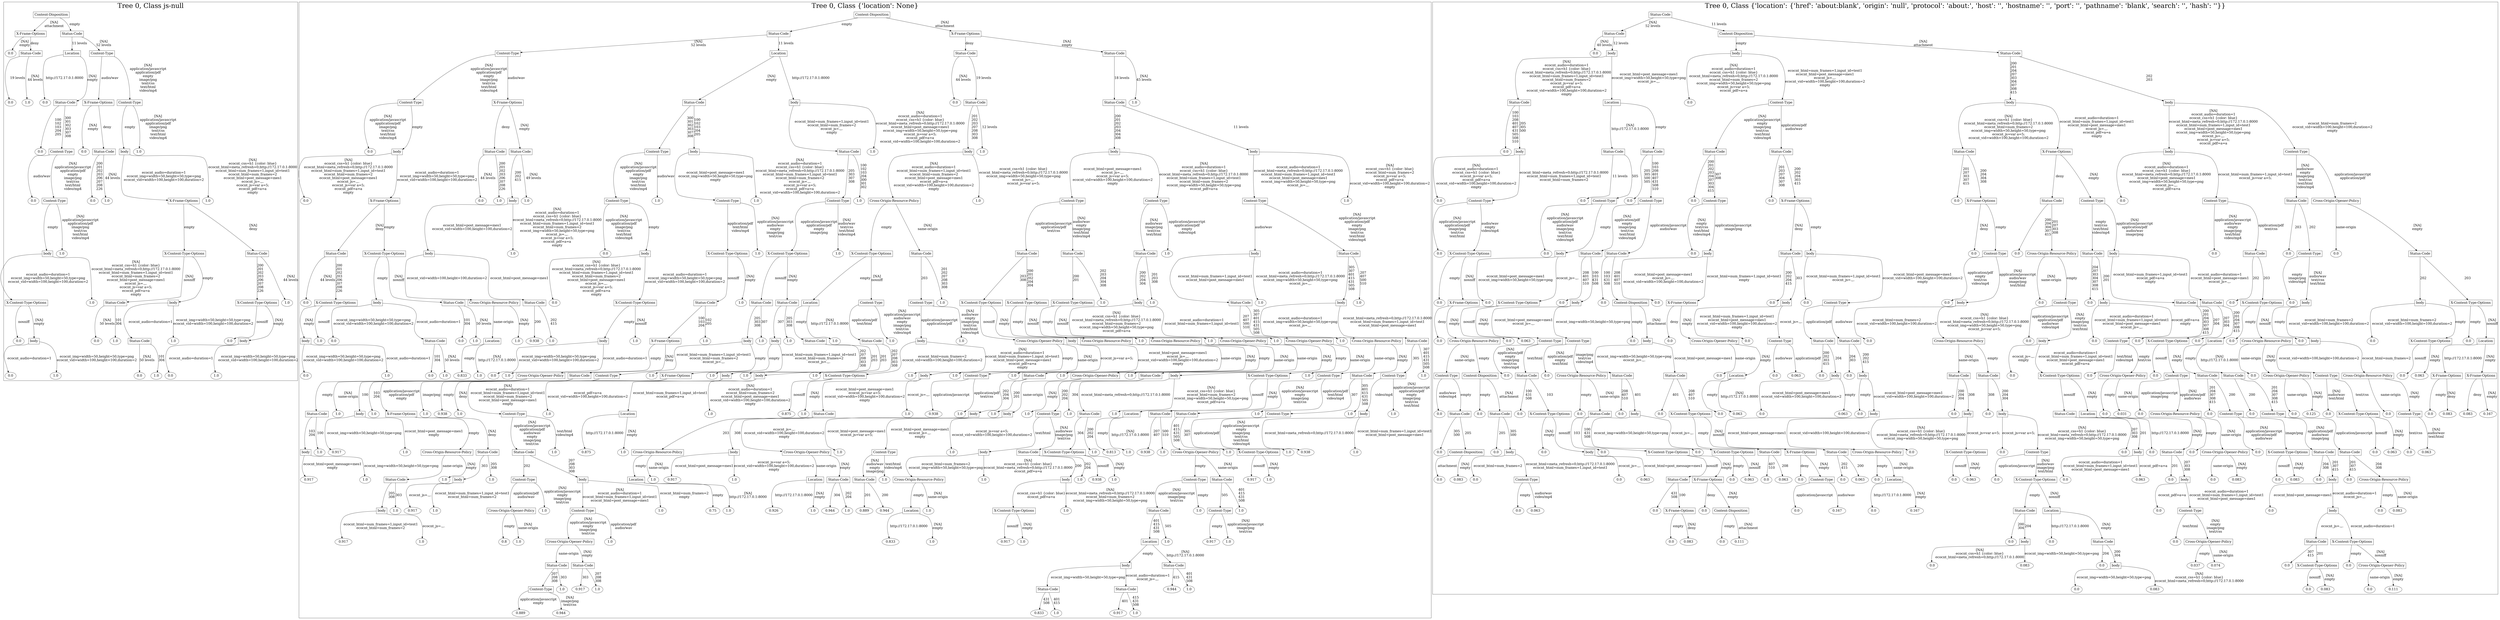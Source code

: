 /*
Generated by:
    http://https://github.com/h2oai/h2o-3/tree/master/h2o-genmodel/src/main/java/hex/genmodel/tools/PrintMojo.java
*/

/*
On a mac:

$ brew install graphviz
$ dot -Tpng file.gv -o file.png
$ open file.png
*/

digraph G {

subgraph cluster_0 {
/* Nodes */

/* Level 0 */
{
"SG_0_Node_0" [shape=box, fontsize=20, label="Content-Disposition"]
}

/* Level 1 */
{
"SG_0_Node_1" [shape=box, fontsize=20, label="X-Frame-Options"]
"SG_0_Node_2" [shape=box, fontsize=20, label="Status-Code"]
}

/* Level 2 */
{
"SG_0_Node_24" [fontsize=20, label="0.0"]
"SG_0_Node_3" [shape=box, fontsize=20, label="Status-Code"]
"SG_0_Node_4" [shape=box, fontsize=20, label="Location"]
"SG_0_Node_5" [shape=box, fontsize=20, label="Content-Type"]
}

/* Level 3 */
{
"SG_0_Node_25" [fontsize=20, label="0.0"]
"SG_0_Node_26" [fontsize=20, label="1.0"]
"SG_0_Node_27" [fontsize=20, label="0.0"]
"SG_0_Node_6" [shape=box, fontsize=20, label="Status-Code"]
"SG_0_Node_7" [shape=box, fontsize=20, label="X-Frame-Options"]
"SG_0_Node_8" [shape=box, fontsize=20, label="Content-Type"]
}

/* Level 4 */
{
"SG_0_Node_28" [fontsize=20, label="0.0"]
"SG_0_Node_9" [shape=box, fontsize=20, label="Content-Type"]
"SG_0_Node_29" [fontsize=20, label="0.0"]
"SG_0_Node_10" [shape=box, fontsize=20, label="Status-Code"]
"SG_0_Node_11" [shape=box, fontsize=20, label="body"]
"SG_0_Node_30" [fontsize=20, label="1.0"]
}

/* Level 5 */
{
"SG_0_Node_31" [fontsize=20, label="0.0"]
"SG_0_Node_12" [shape=box, fontsize=20, label="Content-Type"]
"SG_0_Node_32" [fontsize=20, label="0.0"]
"SG_0_Node_33" [fontsize=20, label="1.0"]
"SG_0_Node_13" [shape=box, fontsize=20, label="X-Frame-Options"]
"SG_0_Node_34" [fontsize=20, label="1.0"]
}

/* Level 6 */
{
"SG_0_Node_14" [shape=box, fontsize=20, label="body"]
"SG_0_Node_35" [fontsize=20, label="1.0"]
"SG_0_Node_15" [shape=box, fontsize=20, label="X-Content-Type-Options"]
"SG_0_Node_16" [shape=box, fontsize=20, label="Status-Code"]
}

/* Level 7 */
{
"SG_0_Node_17" [shape=box, fontsize=20, label="X-Content-Type-Options"]
"SG_0_Node_36" [fontsize=20, label="1.0"]
"SG_0_Node_18" [shape=box, fontsize=20, label="Status-Code"]
"SG_0_Node_19" [shape=box, fontsize=20, label="body"]
"SG_0_Node_20" [shape=box, fontsize=20, label="X-Content-Type-Options"]
"SG_0_Node_37" [fontsize=20, label="1.0"]
}

/* Level 8 */
{
"SG_0_Node_38" [fontsize=20, label="0.0"]
"SG_0_Node_21" [shape=box, fontsize=20, label="body"]
"SG_0_Node_39" [fontsize=20, label="0.0"]
"SG_0_Node_40" [fontsize=20, label="1.0"]
"SG_0_Node_22" [shape=box, fontsize=20, label="Status-Code"]
"SG_0_Node_41" [fontsize=20, label="1.0"]
"SG_0_Node_42" [fontsize=20, label="0.0"]
"SG_0_Node_23" [shape=box, fontsize=20, label="body"]
}

/* Level 9 */
{
"SG_0_Node_43" [fontsize=20, label="0.0"]
"SG_0_Node_44" [fontsize=20, label="1.0"]
"SG_0_Node_45" [fontsize=20, label="0.0"]
"SG_0_Node_46" [fontsize=20, label="1.0"]
"SG_0_Node_47" [fontsize=20, label="0.0"]
"SG_0_Node_48" [fontsize=20, label="1.0"]
}

/* Edges */
"SG_0_Node_0" -> "SG_0_Node_1" [fontsize=20, label="[NA]
attachment
"]
"SG_0_Node_0" -> "SG_0_Node_2" [fontsize=20, label="empty
"]
"SG_0_Node_2" -> "SG_0_Node_4" [fontsize=20, label="11 levels
"]
"SG_0_Node_2" -> "SG_0_Node_5" [fontsize=20, label="[NA]
52 levels
"]
"SG_0_Node_5" -> "SG_0_Node_7" [fontsize=20, label="audio/wav
"]
"SG_0_Node_5" -> "SG_0_Node_8" [fontsize=20, label="[NA]
application/javascript
application/pdf
empty
image/png
text/css
text/html
video/mp4
"]
"SG_0_Node_8" -> "SG_0_Node_11" [fontsize=20, label="empty
"]
"SG_0_Node_8" -> "SG_0_Node_30" [fontsize=20, label="[NA]
application/javascript
application/pdf
image/png
text/css
text/html
video/mp4
"]
"SG_0_Node_11" -> "SG_0_Node_13" [fontsize=20, label="ecocnt_audio=duration=1
ecocnt_img=width=50,height=50,type=png
ecocnt_vid=width=100,height=100,duration=2
"]
"SG_0_Node_11" -> "SG_0_Node_34" [fontsize=20, label="[NA]
ecocnt_css=h1 {color: blue}
ecocnt_html=meta_refresh=0;http://172.17.0.1:8000
ecocnt_html=num_frames=1,input_id=test1
ecocnt_html=num_frames=2
ecocnt_html=post_message=mes1
ecocnt_js=.,,.
ecocnt_js=var a=5;
ecocnt_pdf=a=a
empty
"]
"SG_0_Node_13" -> "SG_0_Node_15" [fontsize=20, label="empty
"]
"SG_0_Node_13" -> "SG_0_Node_16" [fontsize=20, label="[NA]
deny
"]
"SG_0_Node_16" -> "SG_0_Node_20" [fontsize=20, label="200
201
202
203
206
207
208
226
"]
"SG_0_Node_16" -> "SG_0_Node_37" [fontsize=20, label="[NA]
44 levels
"]
"SG_0_Node_20" -> "SG_0_Node_42" [fontsize=20, label="nosniff
"]
"SG_0_Node_20" -> "SG_0_Node_23" [fontsize=20, label="[NA]
empty
"]
"SG_0_Node_23" -> "SG_0_Node_47" [fontsize=20, label="ecocnt_audio=duration=1
"]
"SG_0_Node_23" -> "SG_0_Node_48" [fontsize=20, label="ecocnt_img=width=50,height=50,type=png
ecocnt_vid=width=100,height=100,duration=2
"]
"SG_0_Node_15" -> "SG_0_Node_18" [fontsize=20, label="[NA]
nosniff
"]
"SG_0_Node_15" -> "SG_0_Node_19" [fontsize=20, label="empty
"]
"SG_0_Node_19" -> "SG_0_Node_22" [fontsize=20, label="ecocnt_audio=duration=1
"]
"SG_0_Node_19" -> "SG_0_Node_41" [fontsize=20, label="ecocnt_img=width=50,height=50,type=png
ecocnt_vid=width=100,height=100,duration=2
"]
"SG_0_Node_22" -> "SG_0_Node_45" [fontsize=20, label="[NA]
50 levels
"]
"SG_0_Node_22" -> "SG_0_Node_46" [fontsize=20, label="101
304
"]
"SG_0_Node_18" -> "SG_0_Node_39" [fontsize=20, label="[NA]
50 levels
"]
"SG_0_Node_18" -> "SG_0_Node_40" [fontsize=20, label="101
304
"]
"SG_0_Node_7" -> "SG_0_Node_29" [fontsize=20, label="[NA]
empty
"]
"SG_0_Node_7" -> "SG_0_Node_10" [fontsize=20, label="deny
"]
"SG_0_Node_10" -> "SG_0_Node_32" [fontsize=20, label="200
201
202
203
206
207
208
226
"]
"SG_0_Node_10" -> "SG_0_Node_33" [fontsize=20, label="[NA]
44 levels
"]
"SG_0_Node_4" -> "SG_0_Node_27" [fontsize=20, label="http://172.17.0.1:8000
"]
"SG_0_Node_4" -> "SG_0_Node_6" [fontsize=20, label="[NA]
empty
"]
"SG_0_Node_6" -> "SG_0_Node_28" [fontsize=20, label="100
102
103
204
205
"]
"SG_0_Node_6" -> "SG_0_Node_9" [fontsize=20, label="300
301
302
303
307
308
"]
"SG_0_Node_9" -> "SG_0_Node_31" [fontsize=20, label="audio/wav
"]
"SG_0_Node_9" -> "SG_0_Node_12" [fontsize=20, label="[NA]
application/javascript
application/pdf
empty
image/png
text/css
text/html
video/mp4
"]
"SG_0_Node_12" -> "SG_0_Node_14" [fontsize=20, label="empty
"]
"SG_0_Node_12" -> "SG_0_Node_35" [fontsize=20, label="[NA]
application/javascript
application/pdf
image/png
text/css
text/html
video/mp4
"]
"SG_0_Node_14" -> "SG_0_Node_17" [fontsize=20, label="ecocnt_audio=duration=1
ecocnt_img=width=50,height=50,type=png
ecocnt_vid=width=100,height=100,duration=2
"]
"SG_0_Node_14" -> "SG_0_Node_36" [fontsize=20, label="[NA]
ecocnt_css=h1 {color: blue}
ecocnt_html=meta_refresh=0;http://172.17.0.1:8000
ecocnt_html=num_frames=1,input_id=test1
ecocnt_html=num_frames=2
ecocnt_html=post_message=mes1
ecocnt_js=.,,.
ecocnt_js=var a=5;
ecocnt_pdf=a=a
empty
"]
"SG_0_Node_17" -> "SG_0_Node_38" [fontsize=20, label="nosniff
"]
"SG_0_Node_17" -> "SG_0_Node_21" [fontsize=20, label="[NA]
empty
"]
"SG_0_Node_21" -> "SG_0_Node_43" [fontsize=20, label="ecocnt_audio=duration=1
"]
"SG_0_Node_21" -> "SG_0_Node_44" [fontsize=20, label="ecocnt_img=width=50,height=50,type=png
ecocnt_vid=width=100,height=100,duration=2
"]
"SG_0_Node_1" -> "SG_0_Node_24" [fontsize=20, label="[NA]
empty
"]
"SG_0_Node_1" -> "SG_0_Node_3" [fontsize=20, label="deny
"]
"SG_0_Node_3" -> "SG_0_Node_25" [fontsize=20, label="19 levels
"]
"SG_0_Node_3" -> "SG_0_Node_26" [fontsize=20, label="[NA]
44 levels
"]

fontsize=40
label="Tree 0, Class js-null"
}

subgraph cluster_1 {
/* Nodes */

/* Level 0 */
{
"SG_1_Node_0" [shape=box, fontsize=20, label="Content-Disposition"]
}

/* Level 1 */
{
"SG_1_Node_1" [shape=box, fontsize=20, label="Status-Code"]
"SG_1_Node_2" [shape=box, fontsize=20, label="X-Frame-Options"]
}

/* Level 2 */
{
"SG_1_Node_3" [shape=box, fontsize=20, label="Content-Type"]
"SG_1_Node_4" [shape=box, fontsize=20, label="Location"]
"SG_1_Node_5" [shape=box, fontsize=20, label="Status-Code"]
"SG_1_Node_6" [shape=box, fontsize=20, label="Status-Code"]
}

/* Level 3 */
{
"SG_1_Node_7" [shape=box, fontsize=20, label="Content-Type"]
"SG_1_Node_8" [shape=box, fontsize=20, label="X-Frame-Options"]
"SG_1_Node_9" [shape=box, fontsize=20, label="Status-Code"]
"SG_1_Node_10" [shape=box, fontsize=20, label="body"]
"SG_1_Node_184" [fontsize=20, label="0.0"]
"SG_1_Node_11" [shape=box, fontsize=20, label="Status-Code"]
"SG_1_Node_12" [shape=box, fontsize=20, label="Status-Code"]
"SG_1_Node_185" [fontsize=20, label="1.0"]
}

/* Level 4 */
{
"SG_1_Node_186" [fontsize=20, label="0.0"]
"SG_1_Node_13" [shape=box, fontsize=20, label="body"]
"SG_1_Node_14" [shape=box, fontsize=20, label="Status-Code"]
"SG_1_Node_15" [shape=box, fontsize=20, label="Status-Code"]
"SG_1_Node_16" [shape=box, fontsize=20, label="Content-Type"]
"SG_1_Node_17" [shape=box, fontsize=20, label="body"]
"SG_1_Node_18" [shape=box, fontsize=20, label="Status-Code"]
"SG_1_Node_187" [fontsize=20, label="1.0"]
"SG_1_Node_19" [shape=box, fontsize=20, label="body"]
"SG_1_Node_188" [fontsize=20, label="1.0"]
"SG_1_Node_20" [shape=box, fontsize=20, label="body"]
"SG_1_Node_21" [shape=box, fontsize=20, label="body"]
}

/* Level 5 */
{
"SG_1_Node_189" [fontsize=20, label="0.0"]
"SG_1_Node_22" [shape=box, fontsize=20, label="X-Frame-Options"]
"SG_1_Node_190" [fontsize=20, label="0.0"]
"SG_1_Node_191" [fontsize=20, label="1.0"]
"SG_1_Node_23" [shape=box, fontsize=20, label="body"]
"SG_1_Node_192" [fontsize=20, label="1.0"]
"SG_1_Node_24" [shape=box, fontsize=20, label="Content-Type"]
"SG_1_Node_193" [fontsize=20, label="1.0"]
"SG_1_Node_25" [shape=box, fontsize=20, label="Content-Type"]
"SG_1_Node_194" [fontsize=20, label="1.0"]
"SG_1_Node_26" [shape=box, fontsize=20, label="Content-Type"]
"SG_1_Node_195" [fontsize=20, label="1.0"]
"SG_1_Node_27" [shape=box, fontsize=20, label="Cross-Origin-Resource-Policy"]
"SG_1_Node_196" [fontsize=20, label="1.0"]
"SG_1_Node_28" [shape=box, fontsize=20, label="Content-Type"]
"SG_1_Node_29" [shape=box, fontsize=20, label="Content-Type"]
"SG_1_Node_30" [shape=box, fontsize=20, label="Content-Type"]
"SG_1_Node_197" [fontsize=20, label="1.0"]
}

/* Level 6 */
{
"SG_1_Node_31" [shape=box, fontsize=20, label="Status-Code"]
"SG_1_Node_32" [shape=box, fontsize=20, label="X-Content-Type-Options"]
"SG_1_Node_33" [shape=box, fontsize=20, label="body"]
"SG_1_Node_198" [fontsize=20, label="1.0"]
"SG_1_Node_199" [fontsize=20, label="0.0"]
"SG_1_Node_34" [shape=box, fontsize=20, label="body"]
"SG_1_Node_35" [shape=box, fontsize=20, label="X-Content-Type-Options"]
"SG_1_Node_200" [fontsize=20, label="1.0"]
"SG_1_Node_36" [shape=box, fontsize=20, label="X-Content-Type-Options"]
"SG_1_Node_201" [fontsize=20, label="1.0"]
"SG_1_Node_37" [shape=box, fontsize=20, label="X-Content-Type-Options"]
"SG_1_Node_38" [shape=box, fontsize=20, label="Status-Code"]
"SG_1_Node_39" [shape=box, fontsize=20, label="Status-Code"]
"SG_1_Node_40" [shape=box, fontsize=20, label="Status-Code"]
"SG_1_Node_41" [shape=box, fontsize=20, label="Status-Code"]
"SG_1_Node_202" [fontsize=20, label="1.0"]
"SG_1_Node_42" [shape=box, fontsize=20, label="body"]
"SG_1_Node_43" [shape=box, fontsize=20, label="Status-Code"]
}

/* Level 7 */
{
"SG_1_Node_203" [fontsize=20, label="0.0"]
"SG_1_Node_44" [shape=box, fontsize=20, label="X-Content-Type-Options"]
"SG_1_Node_45" [shape=box, fontsize=20, label="body"]
"SG_1_Node_46" [shape=box, fontsize=20, label="Status-Code"]
"SG_1_Node_47" [shape=box, fontsize=20, label="Cross-Origin-Resource-Policy"]
"SG_1_Node_48" [shape=box, fontsize=20, label="Status-Code"]
"SG_1_Node_204" [fontsize=20, label="0.0"]
"SG_1_Node_49" [shape=box, fontsize=20, label="X-Content-Type-Options"]
"SG_1_Node_50" [shape=box, fontsize=20, label="Status-Code"]
"SG_1_Node_205" [fontsize=20, label="1.0"]
"SG_1_Node_51" [shape=box, fontsize=20, label="Status-Code"]
"SG_1_Node_52" [shape=box, fontsize=20, label="Status-Code"]
"SG_1_Node_53" [shape=box, fontsize=20, label="Location"]
"SG_1_Node_54" [shape=box, fontsize=20, label="Content-Type"]
"SG_1_Node_55" [shape=box, fontsize=20, label="Content-Type"]
"SG_1_Node_206" [fontsize=20, label="1.0"]
"SG_1_Node_56" [shape=box, fontsize=20, label="X-Content-Type-Options"]
"SG_1_Node_57" [shape=box, fontsize=20, label="X-Content-Type-Options"]
"SG_1_Node_58" [shape=box, fontsize=20, label="X-Content-Type-Options"]
"SG_1_Node_207" [fontsize=20, label="1.0"]
"SG_1_Node_59" [shape=box, fontsize=20, label="body"]
"SG_1_Node_208" [fontsize=20, label="1.0"]
"SG_1_Node_60" [shape=box, fontsize=20, label="Status-Code"]
"SG_1_Node_209" [fontsize=20, label="1.0"]
"SG_1_Node_61" [shape=box, fontsize=20, label="body"]
"SG_1_Node_210" [fontsize=20, label="1.0"]
}

/* Level 8 */
{
"SG_1_Node_62" [shape=box, fontsize=20, label="body"]
"SG_1_Node_211" [fontsize=20, label="1.0"]
"SG_1_Node_212" [fontsize=20, label="0.0"]
"SG_1_Node_63" [shape=box, fontsize=20, label="Status-Code"]
"SG_1_Node_213" [fontsize=20, label="0.0"]
"SG_1_Node_214" [fontsize=20, label="1.0"]
"SG_1_Node_64" [shape=box, fontsize=20, label="Location"]
"SG_1_Node_215" [fontsize=20, label="1.0"]
"SG_1_Node_216" [fontsize=20, label="0.938"]
"SG_1_Node_217" [fontsize=20, label="1.0"]
"SG_1_Node_66" [shape=box, fontsize=20, label="body"]
"SG_1_Node_218" [fontsize=20, label="1.0"]
"SG_1_Node_67" [shape=box, fontsize=20, label="X-Frame-Options"]
"SG_1_Node_219" [fontsize=20, label="1.0"]
"SG_1_Node_68" [shape=box, fontsize=20, label="body"]
"SG_1_Node_220" [fontsize=20, label="1.0"]
"SG_1_Node_69" [shape=box, fontsize=20, label="body"]
"SG_1_Node_221" [fontsize=20, label="1.0"]
"SG_1_Node_70" [shape=box, fontsize=20, label="Status-Code"]
"SG_1_Node_222" [fontsize=20, label="1.0"]
"SG_1_Node_71" [shape=box, fontsize=20, label="Status-Code"]
"SG_1_Node_223" [fontsize=20, label="1.0"]
"SG_1_Node_72" [shape=box, fontsize=20, label="body"]
"SG_1_Node_224" [fontsize=20, label="1.0"]
"SG_1_Node_73" [shape=box, fontsize=20, label="Cross-Origin-Opener-Policy"]
"SG_1_Node_74" [shape=box, fontsize=20, label="body"]
"SG_1_Node_75" [shape=box, fontsize=20, label="Cross-Origin-Resource-Policy"]
"SG_1_Node_225" [fontsize=20, label="1.0"]
"SG_1_Node_76" [shape=box, fontsize=20, label="Cross-Origin-Resource-Policy"]
"SG_1_Node_226" [fontsize=20, label="1.0"]
"SG_1_Node_77" [shape=box, fontsize=20, label="Cross-Origin-Opener-Policy"]
"SG_1_Node_227" [fontsize=20, label="1.0"]
"SG_1_Node_78" [shape=box, fontsize=20, label="Cross-Origin-Opener-Policy"]
"SG_1_Node_228" [fontsize=20, label="1.0"]
"SG_1_Node_79" [shape=box, fontsize=20, label="Cross-Origin-Resource-Policy"]
"SG_1_Node_80" [shape=box, fontsize=20, label="Status-Code"]
}

/* Level 9 */
{
"SG_1_Node_229" [fontsize=20, label="0.0"]
"SG_1_Node_230" [fontsize=20, label="1.0"]
"SG_1_Node_231" [fontsize=20, label="0.0"]
"SG_1_Node_232" [fontsize=20, label="1.0"]
"SG_1_Node_233" [fontsize=20, label="0.833"]
"SG_1_Node_234" [fontsize=20, label="1.0"]
"SG_1_Node_235" [fontsize=20, label="0.0"]
"SG_1_Node_236" [fontsize=20, label="1.0"]
"SG_1_Node_82" [shape=box, fontsize=20, label="Cross-Origin-Opener-Policy"]
"SG_1_Node_83" [shape=box, fontsize=20, label="Status-Code"]
"SG_1_Node_84" [shape=box, fontsize=20, label="Content-Type"]
"SG_1_Node_237" [fontsize=20, label="1.0"]
"SG_1_Node_85" [shape=box, fontsize=20, label="X-Frame-Options"]
"SG_1_Node_238" [fontsize=20, label="1.0"]
"SG_1_Node_86" [shape=box, fontsize=20, label="body"]
"SG_1_Node_239" [fontsize=20, label="1.0"]
"SG_1_Node_87" [shape=box, fontsize=20, label="body"]
"SG_1_Node_240" [fontsize=20, label="1.0"]
"SG_1_Node_88" [shape=box, fontsize=20, label="X-Content-Type-Options"]
"SG_1_Node_241" [fontsize=20, label="1.0"]
"SG_1_Node_89" [shape=box, fontsize=20, label="body"]
"SG_1_Node_242" [fontsize=20, label="1.0"]
"SG_1_Node_90" [shape=box, fontsize=20, label="Content-Type"]
"SG_1_Node_243" [fontsize=20, label="1.0"]
"SG_1_Node_91" [shape=box, fontsize=20, label="Status-Code"]
"SG_1_Node_244" [fontsize=20, label="1.0"]
"SG_1_Node_92" [shape=box, fontsize=20, label="Cross-Origin-Opener-Policy"]
"SG_1_Node_245" [fontsize=20, label="1.0"]
"SG_1_Node_93" [shape=box, fontsize=20, label="Status-Code"]
"SG_1_Node_94" [shape=box, fontsize=20, label="body"]
"SG_1_Node_95" [shape=box, fontsize=20, label="X-Content-Type-Options"]
"SG_1_Node_246" [fontsize=20, label="1.0"]
"SG_1_Node_96" [shape=box, fontsize=20, label="Content-Type"]
"SG_1_Node_97" [shape=box, fontsize=20, label="Status-Code"]
"SG_1_Node_98" [shape=box, fontsize=20, label="Content-Type"]
"SG_1_Node_247" [fontsize=20, label="1.0"]
}

/* Level 10 */
{
"SG_1_Node_99" [shape=box, fontsize=20, label="Status-Code"]
"SG_1_Node_248" [fontsize=20, label="1.0"]
"SG_1_Node_100" [shape=box, fontsize=20, label="body"]
"SG_1_Node_249" [fontsize=20, label="1.0"]
"SG_1_Node_101" [shape=box, fontsize=20, label="X-Frame-Options"]
"SG_1_Node_250" [fontsize=20, label="1.0"]
"SG_1_Node_251" [fontsize=20, label="0.938"]
"SG_1_Node_252" [fontsize=20, label="1.0"]
"SG_1_Node_103" [shape=box, fontsize=20, label="Content-Type"]
"SG_1_Node_253" [fontsize=20, label="1.0"]
"SG_1_Node_104" [shape=box, fontsize=20, label="Location"]
"SG_1_Node_254" [fontsize=20, label="1.0"]
"SG_1_Node_255" [fontsize=20, label="0.875"]
"SG_1_Node_256" [fontsize=20, label="1.0"]
"SG_1_Node_106" [shape=box, fontsize=20, label="Status-Code"]
"SG_1_Node_257" [fontsize=20, label="1.0"]
"SG_1_Node_258" [fontsize=20, label="0.938"]
"SG_1_Node_259" [fontsize=20, label="1.0"]
"SG_1_Node_108" [shape=box, fontsize=20, label="body"]
"SG_1_Node_260" [fontsize=20, label="1.0"]
"SG_1_Node_109" [shape=box, fontsize=20, label="body"]
"SG_1_Node_261" [fontsize=20, label="1.0"]
"SG_1_Node_110" [shape=box, fontsize=20, label="Content-Type"]
"SG_1_Node_262" [fontsize=20, label="1.0"]
"SG_1_Node_111" [shape=box, fontsize=20, label="Status-Code"]
"SG_1_Node_263" [fontsize=20, label="1.0"]
"SG_1_Node_112" [shape=box, fontsize=20, label="Location"]
"SG_1_Node_113" [shape=box, fontsize=20, label="Status-Code"]
"SG_1_Node_114" [shape=box, fontsize=20, label="Status-Code"]
"SG_1_Node_264" [fontsize=20, label="1.0"]
"SG_1_Node_115" [shape=box, fontsize=20, label="Content-Type"]
"SG_1_Node_265" [fontsize=20, label="1.0"]
"SG_1_Node_116" [shape=box, fontsize=20, label="body"]
"SG_1_Node_266" [fontsize=20, label="1.0"]
}

/* Level 11 */
{
"SG_1_Node_117" [shape=box, fontsize=20, label="body"]
"SG_1_Node_267" [fontsize=20, label="1.0"]
"SG_1_Node_268" [fontsize=20, label="0.917"]
"SG_1_Node_269" [fontsize=20, label="1.0"]
"SG_1_Node_119" [shape=box, fontsize=20, label="Cross-Origin-Resource-Policy"]
"SG_1_Node_120" [shape=box, fontsize=20, label="Status-Code"]
"SG_1_Node_121" [shape=box, fontsize=20, label="Status-Code"]
"SG_1_Node_270" [fontsize=20, label="1.0"]
"SG_1_Node_271" [fontsize=20, label="0.875"]
"SG_1_Node_272" [fontsize=20, label="1.0"]
"SG_1_Node_123" [shape=box, fontsize=20, label="Cross-Origin-Resource-Policy"]
"SG_1_Node_124" [shape=box, fontsize=20, label="body"]
"SG_1_Node_125" [shape=box, fontsize=20, label="Cross-Origin-Opener-Policy"]
"SG_1_Node_273" [fontsize=20, label="1.0"]
"SG_1_Node_126" [shape=box, fontsize=20, label="Content-Type"]
"SG_1_Node_274" [fontsize=20, label="1.0"]
"SG_1_Node_127" [shape=box, fontsize=20, label="body"]
"SG_1_Node_128" [shape=box, fontsize=20, label="Status-Code"]
"SG_1_Node_129" [shape=box, fontsize=20, label="X-Content-Type-Options"]
"SG_1_Node_275" [fontsize=20, label="1.0"]
"SG_1_Node_276" [fontsize=20, label="0.813"]
"SG_1_Node_277" [fontsize=20, label="1.0"]
"SG_1_Node_278" [fontsize=20, label="0.938"]
"SG_1_Node_279" [fontsize=20, label="1.0"]
"SG_1_Node_132" [shape=box, fontsize=20, label="Cross-Origin-Opener-Policy"]
"SG_1_Node_280" [fontsize=20, label="1.0"]
"SG_1_Node_133" [shape=box, fontsize=20, label="X-Content-Type-Options"]
"SG_1_Node_281" [fontsize=20, label="1.0"]
"SG_1_Node_282" [fontsize=20, label="0.938"]
"SG_1_Node_283" [fontsize=20, label="1.0"]
}

/* Level 12 */
{
"SG_1_Node_284" [fontsize=20, label="0.917"]
"SG_1_Node_285" [fontsize=20, label="1.0"]
"SG_1_Node_136" [shape=box, fontsize=20, label="Status-Code"]
"SG_1_Node_286" [fontsize=20, label="1.0"]
"SG_1_Node_137" [shape=box, fontsize=20, label="body"]
"SG_1_Node_287" [fontsize=20, label="1.0"]
"SG_1_Node_138" [shape=box, fontsize=20, label="Content-Type"]
"SG_1_Node_139" [shape=box, fontsize=20, label="body"]
"SG_1_Node_140" [shape=box, fontsize=20, label="Location"]
"SG_1_Node_288" [fontsize=20, label="1.0"]
"SG_1_Node_289" [fontsize=20, label="0.917"]
"SG_1_Node_290" [fontsize=20, label="1.0"]
"SG_1_Node_142" [shape=box, fontsize=20, label="Location"]
"SG_1_Node_143" [shape=box, fontsize=20, label="Status-Code"]
"SG_1_Node_144" [shape=box, fontsize=20, label="Status-Code"]
"SG_1_Node_291" [fontsize=20, label="1.0"]
"SG_1_Node_145" [shape=box, fontsize=20, label="Cross-Origin-Resource-Policy"]
"SG_1_Node_292" [fontsize=20, label="1.0"]
"SG_1_Node_146" [shape=box, fontsize=20, label="body"]
"SG_1_Node_293" [fontsize=20, label="1.0"]
"SG_1_Node_294" [fontsize=20, label="0.938"]
"SG_1_Node_295" [fontsize=20, label="1.0"]
"SG_1_Node_148" [shape=box, fontsize=20, label="Content-Type"]
"SG_1_Node_149" [shape=box, fontsize=20, label="Status-Code"]
"SG_1_Node_296" [fontsize=20, label="0.917"]
"SG_1_Node_297" [fontsize=20, label="1.0"]
}

/* Level 13 */
{
"SG_1_Node_151" [shape=box, fontsize=20, label="body"]
"SG_1_Node_298" [fontsize=20, label="1.0"]
"SG_1_Node_299" [fontsize=20, label="0.917"]
"SG_1_Node_300" [fontsize=20, label="1.0"]
"SG_1_Node_153" [shape=box, fontsize=20, label="Cross-Origin-Opener-Policy"]
"SG_1_Node_301" [fontsize=20, label="1.0"]
"SG_1_Node_154" [shape=box, fontsize=20, label="Content-Type"]
"SG_1_Node_302" [fontsize=20, label="1.0"]
"SG_1_Node_303" [fontsize=20, label="0.75"]
"SG_1_Node_304" [fontsize=20, label="1.0"]
"SG_1_Node_305" [fontsize=20, label="0.926"]
"SG_1_Node_306" [fontsize=20, label="1.0"]
"SG_1_Node_307" [fontsize=20, label="0.944"]
"SG_1_Node_308" [fontsize=20, label="1.0"]
"SG_1_Node_309" [fontsize=20, label="0.889"]
"SG_1_Node_310" [fontsize=20, label="0.944"]
"SG_1_Node_160" [shape=box, fontsize=20, label="Location"]
"SG_1_Node_311" [fontsize=20, label="1.0"]
"SG_1_Node_161" [shape=box, fontsize=20, label="X-Content-Type-Options"]
"SG_1_Node_312" [fontsize=20, label="1.0"]
"SG_1_Node_162" [shape=box, fontsize=20, label="Status-Code"]
"SG_1_Node_313" [fontsize=20, label="1.0"]
"SG_1_Node_163" [shape=box, fontsize=20, label="Content-Type"]
"SG_1_Node_314" [fontsize=20, label="1.0"]
}

/* Level 14 */
{
"SG_1_Node_315" [fontsize=20, label="0.917"]
"SG_1_Node_316" [fontsize=20, label="1.0"]
"SG_1_Node_317" [fontsize=20, label="0.8"]
"SG_1_Node_318" [fontsize=20, label="1.0"]
"SG_1_Node_166" [shape=box, fontsize=20, label="Cross-Origin-Opener-Policy"]
"SG_1_Node_319" [fontsize=20, label="1.0"]
"SG_1_Node_320" [fontsize=20, label="0.833"]
"SG_1_Node_321" [fontsize=20, label="1.0"]
"SG_1_Node_322" [fontsize=20, label="0.917"]
"SG_1_Node_323" [fontsize=20, label="1.0"]
"SG_1_Node_169" [shape=box, fontsize=20, label="Location"]
"SG_1_Node_324" [fontsize=20, label="1.0"]
"SG_1_Node_325" [fontsize=20, label="0.917"]
"SG_1_Node_326" [fontsize=20, label="1.0"]
}

/* Level 15 */
{
"SG_1_Node_171" [shape=box, fontsize=20, label="Status-Code"]
"SG_1_Node_172" [shape=box, fontsize=20, label="Status-Code"]
"SG_1_Node_173" [shape=box, fontsize=20, label="body"]
"SG_1_Node_174" [shape=box, fontsize=20, label="Status-Code"]
}

/* Level 16 */
{
"SG_1_Node_175" [shape=box, fontsize=20, label="Content-Type"]
"SG_1_Node_327" [fontsize=20, label="1.0"]
"SG_1_Node_328" [fontsize=20, label="0.917"]
"SG_1_Node_329" [fontsize=20, label="1.0"]
"SG_1_Node_177" [shape=box, fontsize=20, label="Status-Code"]
"SG_1_Node_178" [shape=box, fontsize=20, label="Status-Code"]
"SG_1_Node_330" [fontsize=20, label="0.944"]
"SG_1_Node_331" [fontsize=20, label="1.0"]
}

/* Level 17 */
{
"SG_1_Node_332" [fontsize=20, label="0.889"]
"SG_1_Node_333" [fontsize=20, label="0.944"]
"SG_1_Node_334" [fontsize=20, label="0.833"]
"SG_1_Node_335" [fontsize=20, label="1.0"]
"SG_1_Node_336" [fontsize=20, label="0.917"]
"SG_1_Node_337" [fontsize=20, label="1.0"]
}

/* Edges */
"SG_1_Node_0" -> "SG_1_Node_1" [fontsize=20, label="empty
"]
"SG_1_Node_0" -> "SG_1_Node_2" [fontsize=20, label="[NA]
attachment
"]
"SG_1_Node_2" -> "SG_1_Node_5" [fontsize=20, label="deny
"]
"SG_1_Node_2" -> "SG_1_Node_6" [fontsize=20, label="[NA]
empty
"]
"SG_1_Node_6" -> "SG_1_Node_12" [fontsize=20, label="18 levels
"]
"SG_1_Node_6" -> "SG_1_Node_185" [fontsize=20, label="[NA]
45 levels
"]
"SG_1_Node_12" -> "SG_1_Node_20" [fontsize=20, label="200
201
202
203
204
304
308
"]
"SG_1_Node_12" -> "SG_1_Node_21" [fontsize=20, label="11 levels
"]
"SG_1_Node_21" -> "SG_1_Node_30" [fontsize=20, label="ecocnt_audio=duration=1
ecocnt_html=meta_refresh=0;http://172.17.0.1:8000
ecocnt_html=num_frames=1,input_id=test1
ecocnt_html=post_message=mes1
ecocnt_img=width=50,height=50,type=png
ecocnt_js=.,,.
"]
"SG_1_Node_21" -> "SG_1_Node_197" [fontsize=20, label="[NA]
ecocnt_css=h1 {color: blue}
ecocnt_html=num_frames=2
ecocnt_js=var a=5;
ecocnt_pdf=a=a
ecocnt_vid=width=100,height=100,duration=2
empty
"]
"SG_1_Node_30" -> "SG_1_Node_42" [fontsize=20, label="audio/wav
"]
"SG_1_Node_30" -> "SG_1_Node_43" [fontsize=20, label="[NA]
application/javascript
application/pdf
empty
image/png
text/css
text/html
video/mp4
"]
"SG_1_Node_43" -> "SG_1_Node_61" [fontsize=20, label="305
307
401
415
431
505
508
"]
"SG_1_Node_43" -> "SG_1_Node_210" [fontsize=20, label="207
407
500
510
"]
"SG_1_Node_61" -> "SG_1_Node_79" [fontsize=20, label="ecocnt_audio=duration=1
ecocnt_img=width=50,height=50,type=png
ecocnt_js=.,,.
"]
"SG_1_Node_61" -> "SG_1_Node_80" [fontsize=20, label="ecocnt_html=meta_refresh=0;http://172.17.0.1:8000
ecocnt_html=num_frames=1,input_id=test1
ecocnt_html=post_message=mes1
"]
"SG_1_Node_80" -> "SG_1_Node_98" [fontsize=20, label="305
"]
"SG_1_Node_80" -> "SG_1_Node_247" [fontsize=20, label="307
401
415
431
505
508
"]
"SG_1_Node_98" -> "SG_1_Node_116" [fontsize=20, label="video/mp4
"]
"SG_1_Node_98" -> "SG_1_Node_266" [fontsize=20, label="[NA]
application/javascript
application/pdf
empty
image/png
text/css
text/html
"]
"SG_1_Node_116" -> "SG_1_Node_282" [fontsize=20, label="ecocnt_html=meta_refresh=0;http://172.17.0.1:8000
"]
"SG_1_Node_116" -> "SG_1_Node_283" [fontsize=20, label="ecocnt_html=num_frames=1,input_id=test1
ecocnt_html=post_message=mes1
"]
"SG_1_Node_79" -> "SG_1_Node_96" [fontsize=20, label="same-origin
"]
"SG_1_Node_79" -> "SG_1_Node_97" [fontsize=20, label="[NA]
empty
"]
"SG_1_Node_97" -> "SG_1_Node_115" [fontsize=20, label="307
"]
"SG_1_Node_97" -> "SG_1_Node_265" [fontsize=20, label="305
401
415
431
505
508
"]
"SG_1_Node_115" -> "SG_1_Node_133" [fontsize=20, label="application/pdf
"]
"SG_1_Node_115" -> "SG_1_Node_281" [fontsize=20, label="[NA]
application/javascript
empty
image/png
text/css
text/html
video/mp4
"]
"SG_1_Node_133" -> "SG_1_Node_296" [fontsize=20, label="nosniff
"]
"SG_1_Node_133" -> "SG_1_Node_297" [fontsize=20, label="[NA]
empty
"]
"SG_1_Node_96" -> "SG_1_Node_114" [fontsize=20, label="[NA]
application/javascript
empty
image/png
text/css
"]
"SG_1_Node_96" -> "SG_1_Node_264" [fontsize=20, label="application/pdf
text/html
video/mp4
"]
"SG_1_Node_114" -> "SG_1_Node_132" [fontsize=20, label="401
415
431
505
508
"]
"SG_1_Node_114" -> "SG_1_Node_280" [fontsize=20, label="305
307
"]
"SG_1_Node_132" -> "SG_1_Node_148" [fontsize=20, label="empty
"]
"SG_1_Node_132" -> "SG_1_Node_149" [fontsize=20, label="[NA]
same-origin
"]
"SG_1_Node_149" -> "SG_1_Node_163" [fontsize=20, label="505
"]
"SG_1_Node_149" -> "SG_1_Node_314" [fontsize=20, label="401
415
431
508
"]
"SG_1_Node_163" -> "SG_1_Node_325" [fontsize=20, label="empty
"]
"SG_1_Node_163" -> "SG_1_Node_326" [fontsize=20, label="[NA]
application/javascript
image/png
text/css
"]
"SG_1_Node_148" -> "SG_1_Node_162" [fontsize=20, label="[NA]
application/javascript
image/png
text/css
"]
"SG_1_Node_148" -> "SG_1_Node_313" [fontsize=20, label="empty
"]
"SG_1_Node_162" -> "SG_1_Node_169" [fontsize=20, label="401
415
431
508
"]
"SG_1_Node_162" -> "SG_1_Node_324" [fontsize=20, label="505
"]
"SG_1_Node_169" -> "SG_1_Node_173" [fontsize=20, label="empty
"]
"SG_1_Node_169" -> "SG_1_Node_174" [fontsize=20, label="[NA]
http://172.17.0.1:8000
"]
"SG_1_Node_174" -> "SG_1_Node_330" [fontsize=20, label="415
"]
"SG_1_Node_174" -> "SG_1_Node_331" [fontsize=20, label="401
431
508
"]
"SG_1_Node_173" -> "SG_1_Node_177" [fontsize=20, label="ecocnt_img=width=50,height=50,type=png
"]
"SG_1_Node_173" -> "SG_1_Node_178" [fontsize=20, label="ecocnt_audio=duration=1
ecocnt_js=.,,.
"]
"SG_1_Node_178" -> "SG_1_Node_336" [fontsize=20, label="401
"]
"SG_1_Node_178" -> "SG_1_Node_337" [fontsize=20, label="415
431
508
"]
"SG_1_Node_177" -> "SG_1_Node_334" [fontsize=20, label="431
508
"]
"SG_1_Node_177" -> "SG_1_Node_335" [fontsize=20, label="401
415
"]
"SG_1_Node_42" -> "SG_1_Node_60" [fontsize=20, label="ecocnt_html=num_frames=1,input_id=test1
ecocnt_html=post_message=mes1
"]
"SG_1_Node_42" -> "SG_1_Node_209" [fontsize=20, label="ecocnt_audio=duration=1
ecocnt_html=meta_refresh=0;http://172.17.0.1:8000
ecocnt_img=width=50,height=50,type=png
ecocnt_js=.,,.
"]
"SG_1_Node_60" -> "SG_1_Node_78" [fontsize=20, label="207
407
500
510
"]
"SG_1_Node_60" -> "SG_1_Node_228" [fontsize=20, label="305
307
401
415
431
505
508
"]
"SG_1_Node_78" -> "SG_1_Node_95" [fontsize=20, label="empty
"]
"SG_1_Node_78" -> "SG_1_Node_246" [fontsize=20, label="[NA]
same-origin
"]
"SG_1_Node_95" -> "SG_1_Node_112" [fontsize=20, label="nosniff
"]
"SG_1_Node_95" -> "SG_1_Node_113" [fontsize=20, label="[NA]
empty
"]
"SG_1_Node_113" -> "SG_1_Node_278" [fontsize=20, label="207
407
"]
"SG_1_Node_113" -> "SG_1_Node_279" [fontsize=20, label="500
510
"]
"SG_1_Node_112" -> "SG_1_Node_276" [fontsize=20, label="empty
"]
"SG_1_Node_112" -> "SG_1_Node_277" [fontsize=20, label="[NA]
http://172.17.0.1:8000
"]
"SG_1_Node_20" -> "SG_1_Node_28" [fontsize=20, label="ecocnt_html=post_message=mes1
ecocnt_js=.,,.
ecocnt_js=var a=5;
ecocnt_vid=width=100,height=100,duration=2
empty
"]
"SG_1_Node_20" -> "SG_1_Node_29" [fontsize=20, label="[NA]
ecocnt_audio=duration=1
ecocnt_css=h1 {color: blue}
ecocnt_html=meta_refresh=0;http://172.17.0.1:8000
ecocnt_html=num_frames=1,input_id=test1
ecocnt_html=num_frames=2
ecocnt_img=width=50,height=50,type=png
ecocnt_pdf=a=a
"]
"SG_1_Node_29" -> "SG_1_Node_41" [fontsize=20, label="[NA]
audio/wav
image/png
text/css
text/html
"]
"SG_1_Node_29" -> "SG_1_Node_202" [fontsize=20, label="application/javascript
application/pdf
empty
video/mp4
"]
"SG_1_Node_41" -> "SG_1_Node_59" [fontsize=20, label="200
202
204
304
"]
"SG_1_Node_41" -> "SG_1_Node_208" [fontsize=20, label="201
203
308
"]
"SG_1_Node_59" -> "SG_1_Node_77" [fontsize=20, label="[NA]
ecocnt_css=h1 {color: blue}
ecocnt_html=meta_refresh=0;http://172.17.0.1:8000
ecocnt_html=num_frames=2
ecocnt_img=width=50,height=50,type=png
ecocnt_pdf=a=a
"]
"SG_1_Node_59" -> "SG_1_Node_227" [fontsize=20, label="ecocnt_audio=duration=1
ecocnt_html=num_frames=1,input_id=test1
"]
"SG_1_Node_77" -> "SG_1_Node_93" [fontsize=20, label="same-origin
"]
"SG_1_Node_77" -> "SG_1_Node_94" [fontsize=20, label="[NA]
empty
"]
"SG_1_Node_94" -> "SG_1_Node_111" [fontsize=20, label="ecocnt_html=meta_refresh=0;http://172.17.0.1:8000
"]
"SG_1_Node_94" -> "SG_1_Node_263" [fontsize=20, label="[NA]
ecocnt_css=h1 {color: blue}
ecocnt_html=num_frames=2
ecocnt_img=width=50,height=50,type=png
ecocnt_pdf=a=a
"]
"SG_1_Node_111" -> "SG_1_Node_129" [fontsize=20, label="304
"]
"SG_1_Node_111" -> "SG_1_Node_275" [fontsize=20, label="200
202
204
"]
"SG_1_Node_129" -> "SG_1_Node_294" [fontsize=20, label="nosniff
"]
"SG_1_Node_129" -> "SG_1_Node_295" [fontsize=20, label="[NA]
empty
"]
"SG_1_Node_93" -> "SG_1_Node_110" [fontsize=20, label="200
202
204
"]
"SG_1_Node_93" -> "SG_1_Node_262" [fontsize=20, label="304
"]
"SG_1_Node_110" -> "SG_1_Node_127" [fontsize=20, label="text/html
"]
"SG_1_Node_110" -> "SG_1_Node_128" [fontsize=20, label="[NA]
audio/wav
image/png
text/css
"]
"SG_1_Node_128" -> "SG_1_Node_146" [fontsize=20, label="200
"]
"SG_1_Node_128" -> "SG_1_Node_293" [fontsize=20, label="202
204
"]
"SG_1_Node_146" -> "SG_1_Node_161" [fontsize=20, label="ecocnt_css=h1 {color: blue}
ecocnt_pdf=a=a
"]
"SG_1_Node_146" -> "SG_1_Node_312" [fontsize=20, label="[NA]
ecocnt_html=meta_refresh=0;http://172.17.0.1:8000
ecocnt_html=num_frames=2
ecocnt_img=width=50,height=50,type=png
"]
"SG_1_Node_161" -> "SG_1_Node_322" [fontsize=20, label="nosniff
"]
"SG_1_Node_161" -> "SG_1_Node_323" [fontsize=20, label="[NA]
empty
"]
"SG_1_Node_127" -> "SG_1_Node_145" [fontsize=20, label="ecocnt_html=num_frames=2
ecocnt_img=width=50,height=50,type=png
"]
"SG_1_Node_127" -> "SG_1_Node_292" [fontsize=20, label="[NA]
ecocnt_css=h1 {color: blue}
ecocnt_html=meta_refresh=0;http://172.17.0.1:8000
ecocnt_pdf=a=a
"]
"SG_1_Node_145" -> "SG_1_Node_160" [fontsize=20, label="empty
"]
"SG_1_Node_145" -> "SG_1_Node_311" [fontsize=20, label="[NA]
same-origin
"]
"SG_1_Node_160" -> "SG_1_Node_320" [fontsize=20, label="http://172.17.0.1:8000
"]
"SG_1_Node_160" -> "SG_1_Node_321" [fontsize=20, label="[NA]
empty
"]
"SG_1_Node_28" -> "SG_1_Node_39" [fontsize=20, label="application/javascript
application/pdf
text/css
"]
"SG_1_Node_28" -> "SG_1_Node_40" [fontsize=20, label="[NA]
audio/wav
empty
image/png
text/html
video/mp4
"]
"SG_1_Node_40" -> "SG_1_Node_58" [fontsize=20, label="200
201
"]
"SG_1_Node_40" -> "SG_1_Node_207" [fontsize=20, label="202
203
204
304
308
"]
"SG_1_Node_58" -> "SG_1_Node_76" [fontsize=20, label="empty
"]
"SG_1_Node_58" -> "SG_1_Node_226" [fontsize=20, label="[NA]
nosniff
"]
"SG_1_Node_76" -> "SG_1_Node_92" [fontsize=20, label="empty
"]
"SG_1_Node_76" -> "SG_1_Node_245" [fontsize=20, label="[NA]
same-origin
"]
"SG_1_Node_92" -> "SG_1_Node_109" [fontsize=20, label="same-origin
"]
"SG_1_Node_92" -> "SG_1_Node_261" [fontsize=20, label="[NA]
empty
"]
"SG_1_Node_109" -> "SG_1_Node_126" [fontsize=20, label="ecocnt_html=post_message=mes1
ecocnt_js=.,,.
empty
"]
"SG_1_Node_109" -> "SG_1_Node_274" [fontsize=20, label="ecocnt_js=var a=5;
ecocnt_vid=width=100,height=100,duration=2
"]
"SG_1_Node_126" -> "SG_1_Node_144" [fontsize=20, label="[NA]
audio/wav
empty
image/png
"]
"SG_1_Node_126" -> "SG_1_Node_291" [fontsize=20, label="text/html
video/mp4
"]
"SG_1_Node_144" -> "SG_1_Node_309" [fontsize=20, label="201
"]
"SG_1_Node_144" -> "SG_1_Node_310" [fontsize=20, label="200
"]
"SG_1_Node_39" -> "SG_1_Node_56" [fontsize=20, label="203
308
"]
"SG_1_Node_39" -> "SG_1_Node_57" [fontsize=20, label="200
201
202
204
304
"]
"SG_1_Node_57" -> "SG_1_Node_75" [fontsize=20, label="empty
"]
"SG_1_Node_57" -> "SG_1_Node_225" [fontsize=20, label="[NA]
nosniff
"]
"SG_1_Node_75" -> "SG_1_Node_91" [fontsize=20, label="same-origin
"]
"SG_1_Node_75" -> "SG_1_Node_244" [fontsize=20, label="[NA]
empty
"]
"SG_1_Node_91" -> "SG_1_Node_108" [fontsize=20, label="202
204
304
"]
"SG_1_Node_91" -> "SG_1_Node_260" [fontsize=20, label="200
201
"]
"SG_1_Node_108" -> "SG_1_Node_125" [fontsize=20, label="ecocnt_js=.,,.
ecocnt_vid=width=100,height=100,duration=2
empty
"]
"SG_1_Node_108" -> "SG_1_Node_273" [fontsize=20, label="ecocnt_html=post_message=mes1
ecocnt_js=var a=5;
"]
"SG_1_Node_125" -> "SG_1_Node_142" [fontsize=20, label="same-origin
"]
"SG_1_Node_125" -> "SG_1_Node_143" [fontsize=20, label="[NA]
empty
"]
"SG_1_Node_143" -> "SG_1_Node_307" [fontsize=20, label="304
"]
"SG_1_Node_143" -> "SG_1_Node_308" [fontsize=20, label="202
204
"]
"SG_1_Node_142" -> "SG_1_Node_305" [fontsize=20, label="http://172.17.0.1:8000
"]
"SG_1_Node_142" -> "SG_1_Node_306" [fontsize=20, label="[NA]
empty
"]
"SG_1_Node_56" -> "SG_1_Node_73" [fontsize=20, label="nosniff
"]
"SG_1_Node_56" -> "SG_1_Node_74" [fontsize=20, label="[NA]
empty
"]
"SG_1_Node_74" -> "SG_1_Node_90" [fontsize=20, label="ecocnt_js=var a=5;
"]
"SG_1_Node_74" -> "SG_1_Node_243" [fontsize=20, label="ecocnt_html=post_message=mes1
ecocnt_js=.,,.
ecocnt_vid=width=100,height=100,duration=2
empty
"]
"SG_1_Node_90" -> "SG_1_Node_258" [fontsize=20, label="application/javascript
"]
"SG_1_Node_90" -> "SG_1_Node_259" [fontsize=20, label="application/pdf
text/css
"]
"SG_1_Node_73" -> "SG_1_Node_89" [fontsize=20, label="empty
"]
"SG_1_Node_73" -> "SG_1_Node_242" [fontsize=20, label="[NA]
same-origin
"]
"SG_1_Node_89" -> "SG_1_Node_106" [fontsize=20, label="ecocnt_html=post_message=mes1
ecocnt_js=var a=5;
ecocnt_vid=width=100,height=100,duration=2
empty
"]
"SG_1_Node_89" -> "SG_1_Node_257" [fontsize=20, label="ecocnt_js=.,,.
"]
"SG_1_Node_106" -> "SG_1_Node_123" [fontsize=20, label="203
"]
"SG_1_Node_106" -> "SG_1_Node_124" [fontsize=20, label="308
"]
"SG_1_Node_124" -> "SG_1_Node_289" [fontsize=20, label="ecocnt_html=post_message=mes1
"]
"SG_1_Node_124" -> "SG_1_Node_290" [fontsize=20, label="ecocnt_js=var a=5;
ecocnt_vid=width=100,height=100,duration=2
empty
"]
"SG_1_Node_123" -> "SG_1_Node_140" [fontsize=20, label="empty
"]
"SG_1_Node_123" -> "SG_1_Node_288" [fontsize=20, label="[NA]
same-origin
"]
"SG_1_Node_140" -> "SG_1_Node_303" [fontsize=20, label="empty
"]
"SG_1_Node_140" -> "SG_1_Node_304" [fontsize=20, label="[NA]
http://172.17.0.1:8000
"]
"SG_1_Node_5" -> "SG_1_Node_184" [fontsize=20, label="[NA]
44 levels
"]
"SG_1_Node_5" -> "SG_1_Node_11" [fontsize=20, label="19 levels
"]
"SG_1_Node_11" -> "SG_1_Node_19" [fontsize=20, label="201
202
203
207
208
303
308
"]
"SG_1_Node_11" -> "SG_1_Node_188" [fontsize=20, label="12 levels
"]
"SG_1_Node_19" -> "SG_1_Node_27" [fontsize=20, label="[NA]
ecocnt_audio=duration=1
ecocnt_html=num_frames=1,input_id=test1
ecocnt_html=num_frames=2
ecocnt_html=post_message=mes1
ecocnt_pdf=a=a
ecocnt_vid=width=100,height=100,duration=2
empty
"]
"SG_1_Node_19" -> "SG_1_Node_196" [fontsize=20, label="ecocnt_css=h1 {color: blue}
ecocnt_html=meta_refresh=0;http://172.17.0.1:8000
ecocnt_img=width=50,height=50,type=png
ecocnt_js=.,,.
ecocnt_js=var a=5;
"]
"SG_1_Node_27" -> "SG_1_Node_37" [fontsize=20, label="empty
"]
"SG_1_Node_27" -> "SG_1_Node_38" [fontsize=20, label="[NA]
same-origin
"]
"SG_1_Node_38" -> "SG_1_Node_55" [fontsize=20, label="203
"]
"SG_1_Node_38" -> "SG_1_Node_206" [fontsize=20, label="201
202
207
208
303
308
"]
"SG_1_Node_55" -> "SG_1_Node_72" [fontsize=20, label="application/javascript
application/pdf
"]
"SG_1_Node_55" -> "SG_1_Node_224" [fontsize=20, label="[NA]
audio/wav
empty
image/png
text/css
text/html
video/mp4
"]
"SG_1_Node_72" -> "SG_1_Node_88" [fontsize=20, label="ecocnt_html=num_frames=2
ecocnt_vid=width=100,height=100,duration=2
"]
"SG_1_Node_72" -> "SG_1_Node_241" [fontsize=20, label="[NA]
ecocnt_audio=duration=1
ecocnt_html=num_frames=1,input_id=test1
ecocnt_html=post_message=mes1
ecocnt_pdf=a=a
empty
"]
"SG_1_Node_88" -> "SG_1_Node_255" [fontsize=20, label="nosniff
"]
"SG_1_Node_88" -> "SG_1_Node_256" [fontsize=20, label="[NA]
empty
"]
"SG_1_Node_37" -> "SG_1_Node_53" [fontsize=20, label="empty
"]
"SG_1_Node_37" -> "SG_1_Node_54" [fontsize=20, label="[NA]
nosniff
"]
"SG_1_Node_54" -> "SG_1_Node_71" [fontsize=20, label="application/pdf
text/html
"]
"SG_1_Node_54" -> "SG_1_Node_223" [fontsize=20, label="[NA]
application/javascript
audio/wav
empty
image/png
text/css
video/mp4
"]
"SG_1_Node_71" -> "SG_1_Node_87" [fontsize=20, label="201
203
"]
"SG_1_Node_71" -> "SG_1_Node_240" [fontsize=20, label="202
207
208
303
308
"]
"SG_1_Node_87" -> "SG_1_Node_104" [fontsize=20, label="ecocnt_html=num_frames=1,input_id=test1
ecocnt_pdf=a=a
"]
"SG_1_Node_87" -> "SG_1_Node_254" [fontsize=20, label="[NA]
ecocnt_audio=duration=1
ecocnt_html=num_frames=2
ecocnt_html=post_message=mes1
ecocnt_vid=width=100,height=100,duration=2
empty
"]
"SG_1_Node_104" -> "SG_1_Node_271" [fontsize=20, label="http://172.17.0.1:8000
"]
"SG_1_Node_104" -> "SG_1_Node_272" [fontsize=20, label="[NA]
empty
"]
"SG_1_Node_53" -> "SG_1_Node_70" [fontsize=20, label="empty
"]
"SG_1_Node_53" -> "SG_1_Node_222" [fontsize=20, label="[NA]
http://172.17.0.1:8000
"]
"SG_1_Node_70" -> "SG_1_Node_86" [fontsize=20, label="202
207
208
303
308
"]
"SG_1_Node_70" -> "SG_1_Node_239" [fontsize=20, label="201
203
"]
"SG_1_Node_86" -> "SG_1_Node_103" [fontsize=20, label="[NA]
ecocnt_audio=duration=1
ecocnt_html=num_frames=1,input_id=test1
ecocnt_html=num_frames=2
ecocnt_html=post_message=mes1
empty
"]
"SG_1_Node_86" -> "SG_1_Node_253" [fontsize=20, label="ecocnt_pdf=a=a
ecocnt_vid=width=100,height=100,duration=2
"]
"SG_1_Node_103" -> "SG_1_Node_121" [fontsize=20, label="[NA]
application/javascript
application/pdf
audio/wav
empty
image/png
text/css
"]
"SG_1_Node_103" -> "SG_1_Node_270" [fontsize=20, label="text/html
video/mp4
"]
"SG_1_Node_121" -> "SG_1_Node_138" [fontsize=20, label="202
"]
"SG_1_Node_121" -> "SG_1_Node_139" [fontsize=20, label="207
208
303
308
"]
"SG_1_Node_139" -> "SG_1_Node_154" [fontsize=20, label="[NA]
ecocnt_audio=duration=1
ecocnt_html=num_frames=1,input_id=test1
ecocnt_html=post_message=mes1
"]
"SG_1_Node_139" -> "SG_1_Node_302" [fontsize=20, label="ecocnt_html=num_frames=2
empty
"]
"SG_1_Node_154" -> "SG_1_Node_166" [fontsize=20, label="[NA]
application/javascript
empty
image/png
text/css
"]
"SG_1_Node_154" -> "SG_1_Node_319" [fontsize=20, label="application/pdf
audio/wav
"]
"SG_1_Node_166" -> "SG_1_Node_171" [fontsize=20, label="same-origin
"]
"SG_1_Node_166" -> "SG_1_Node_172" [fontsize=20, label="[NA]
empty
"]
"SG_1_Node_172" -> "SG_1_Node_328" [fontsize=20, label="303
"]
"SG_1_Node_172" -> "SG_1_Node_329" [fontsize=20, label="207
208
308
"]
"SG_1_Node_171" -> "SG_1_Node_175" [fontsize=20, label="207
208
308
"]
"SG_1_Node_171" -> "SG_1_Node_327" [fontsize=20, label="303
"]
"SG_1_Node_175" -> "SG_1_Node_332" [fontsize=20, label="application/javascript
empty
"]
"SG_1_Node_175" -> "SG_1_Node_333" [fontsize=20, label="[NA]
image/png
text/css
"]
"SG_1_Node_138" -> "SG_1_Node_153" [fontsize=20, label="application/pdf
audio/wav
"]
"SG_1_Node_138" -> "SG_1_Node_301" [fontsize=20, label="[NA]
application/javascript
empty
image/png
text/css
"]
"SG_1_Node_153" -> "SG_1_Node_317" [fontsize=20, label="empty
"]
"SG_1_Node_153" -> "SG_1_Node_318" [fontsize=20, label="[NA]
same-origin
"]
"SG_1_Node_1" -> "SG_1_Node_3" [fontsize=20, label="[NA]
52 levels
"]
"SG_1_Node_1" -> "SG_1_Node_4" [fontsize=20, label="11 levels
"]
"SG_1_Node_4" -> "SG_1_Node_9" [fontsize=20, label="[NA]
empty
"]
"SG_1_Node_4" -> "SG_1_Node_10" [fontsize=20, label="http://172.17.0.1:8000
"]
"SG_1_Node_10" -> "SG_1_Node_18" [fontsize=20, label="ecocnt_html=num_frames=1,input_id=test1
ecocnt_html=num_frames=2
ecocnt_js=.,,.
empty
"]
"SG_1_Node_10" -> "SG_1_Node_187" [fontsize=20, label="[NA]
ecocnt_audio=duration=1
ecocnt_css=h1 {color: blue}
ecocnt_html=meta_refresh=0;http://172.17.0.1:8000
ecocnt_html=post_message=mes1
ecocnt_img=width=50,height=50,type=png
ecocnt_js=var a=5;
ecocnt_pdf=a=a
ecocnt_vid=width=100,height=100,duration=2
"]
"SG_1_Node_18" -> "SG_1_Node_26" [fontsize=20, label="205
303
307
308
"]
"SG_1_Node_18" -> "SG_1_Node_195" [fontsize=20, label="100
102
103
204
300
301
302
"]
"SG_1_Node_26" -> "SG_1_Node_36" [fontsize=20, label="application/javascript
application/pdf
empty
image/png
"]
"SG_1_Node_26" -> "SG_1_Node_201" [fontsize=20, label="[NA]
audio/wav
text/css
text/html
video/mp4
"]
"SG_1_Node_36" -> "SG_1_Node_51" [fontsize=20, label="nosniff
"]
"SG_1_Node_36" -> "SG_1_Node_52" [fontsize=20, label="[NA]
empty
"]
"SG_1_Node_52" -> "SG_1_Node_69" [fontsize=20, label="307
"]
"SG_1_Node_52" -> "SG_1_Node_221" [fontsize=20, label="205
303
308
"]
"SG_1_Node_69" -> "SG_1_Node_85" [fontsize=20, label="empty
"]
"SG_1_Node_69" -> "SG_1_Node_238" [fontsize=20, label="ecocnt_html=num_frames=1,input_id=test1
ecocnt_html=num_frames=2
ecocnt_js=.,,.
"]
"SG_1_Node_85" -> "SG_1_Node_251" [fontsize=20, label="empty
"]
"SG_1_Node_85" -> "SG_1_Node_252" [fontsize=20, label="[NA]
deny
"]
"SG_1_Node_51" -> "SG_1_Node_68" [fontsize=20, label="205
303
308
"]
"SG_1_Node_51" -> "SG_1_Node_220" [fontsize=20, label="307
"]
"SG_1_Node_68" -> "SG_1_Node_84" [fontsize=20, label="ecocnt_html=num_frames=1,input_id=test1
ecocnt_html=num_frames=2
ecocnt_js=.,,.
"]
"SG_1_Node_68" -> "SG_1_Node_237" [fontsize=20, label="empty
"]
"SG_1_Node_84" -> "SG_1_Node_101" [fontsize=20, label="application/javascript
application/pdf
empty
"]
"SG_1_Node_84" -> "SG_1_Node_250" [fontsize=20, label="image/png
"]
"SG_1_Node_101" -> "SG_1_Node_119" [fontsize=20, label="empty
"]
"SG_1_Node_101" -> "SG_1_Node_120" [fontsize=20, label="[NA]
deny
"]
"SG_1_Node_120" -> "SG_1_Node_137" [fontsize=20, label="303
"]
"SG_1_Node_120" -> "SG_1_Node_287" [fontsize=20, label="205
308
"]
"SG_1_Node_137" -> "SG_1_Node_299" [fontsize=20, label="ecocnt_js=.,,.
"]
"SG_1_Node_137" -> "SG_1_Node_300" [fontsize=20, label="ecocnt_html=num_frames=1,input_id=test1
ecocnt_html=num_frames=2
"]
"SG_1_Node_119" -> "SG_1_Node_136" [fontsize=20, label="same-origin
"]
"SG_1_Node_119" -> "SG_1_Node_286" [fontsize=20, label="[NA]
empty
"]
"SG_1_Node_136" -> "SG_1_Node_151" [fontsize=20, label="205
308
"]
"SG_1_Node_136" -> "SG_1_Node_298" [fontsize=20, label="303
"]
"SG_1_Node_151" -> "SG_1_Node_315" [fontsize=20, label="ecocnt_html=num_frames=1,input_id=test1
ecocnt_html=num_frames=2
"]
"SG_1_Node_151" -> "SG_1_Node_316" [fontsize=20, label="ecocnt_js=.,,.
"]
"SG_1_Node_9" -> "SG_1_Node_16" [fontsize=20, label="300
301
302
303
307
308
"]
"SG_1_Node_9" -> "SG_1_Node_17" [fontsize=20, label="100
102
103
204
205
"]
"SG_1_Node_17" -> "SG_1_Node_25" [fontsize=20, label="ecocnt_html=post_message=mes1
ecocnt_img=width=50,height=50,type=png
empty
"]
"SG_1_Node_17" -> "SG_1_Node_194" [fontsize=20, label="[NA]
ecocnt_audio=duration=1
ecocnt_css=h1 {color: blue}
ecocnt_html=meta_refresh=0;http://172.17.0.1:8000
ecocnt_html=num_frames=1,input_id=test1
ecocnt_html=num_frames=2
ecocnt_js=.,,.
ecocnt_js=var a=5;
ecocnt_pdf=a=a
ecocnt_vid=width=100,height=100,duration=2
"]
"SG_1_Node_25" -> "SG_1_Node_35" [fontsize=20, label="application/pdf
text/html
video/mp4
"]
"SG_1_Node_25" -> "SG_1_Node_200" [fontsize=20, label="[NA]
application/javascript
audio/wav
empty
image/png
text/css
"]
"SG_1_Node_35" -> "SG_1_Node_50" [fontsize=20, label="nosniff
"]
"SG_1_Node_35" -> "SG_1_Node_205" [fontsize=20, label="[NA]
empty
"]
"SG_1_Node_50" -> "SG_1_Node_67" [fontsize=20, label="100
103
204
"]
"SG_1_Node_50" -> "SG_1_Node_219" [fontsize=20, label="102
205
"]
"SG_1_Node_67" -> "SG_1_Node_82" [fontsize=20, label="empty
"]
"SG_1_Node_67" -> "SG_1_Node_83" [fontsize=20, label="[NA]
deny
"]
"SG_1_Node_83" -> "SG_1_Node_100" [fontsize=20, label="100
"]
"SG_1_Node_83" -> "SG_1_Node_249" [fontsize=20, label="103
204
"]
"SG_1_Node_100" -> "SG_1_Node_268" [fontsize=20, label="ecocnt_img=width=50,height=50,type=png
"]
"SG_1_Node_100" -> "SG_1_Node_269" [fontsize=20, label="ecocnt_html=post_message=mes1
empty
"]
"SG_1_Node_82" -> "SG_1_Node_99" [fontsize=20, label="empty
"]
"SG_1_Node_82" -> "SG_1_Node_248" [fontsize=20, label="[NA]
same-origin
"]
"SG_1_Node_99" -> "SG_1_Node_117" [fontsize=20, label="103
204
"]
"SG_1_Node_99" -> "SG_1_Node_267" [fontsize=20, label="100
"]
"SG_1_Node_117" -> "SG_1_Node_284" [fontsize=20, label="ecocnt_html=post_message=mes1
empty
"]
"SG_1_Node_117" -> "SG_1_Node_285" [fontsize=20, label="ecocnt_img=width=50,height=50,type=png
"]
"SG_1_Node_16" -> "SG_1_Node_24" [fontsize=20, label="[NA]
application/javascript
application/pdf
empty
image/png
text/css
text/html
video/mp4
"]
"SG_1_Node_16" -> "SG_1_Node_193" [fontsize=20, label="audio/wav
"]
"SG_1_Node_24" -> "SG_1_Node_199" [fontsize=20, label="[NA]
application/javascript
application/pdf
image/png
text/css
text/html
video/mp4
"]
"SG_1_Node_24" -> "SG_1_Node_34" [fontsize=20, label="empty
"]
"SG_1_Node_34" -> "SG_1_Node_204" [fontsize=20, label="[NA]
ecocnt_css=h1 {color: blue}
ecocnt_html=meta_refresh=0;http://172.17.0.1:8000
ecocnt_html=num_frames=1,input_id=test1
ecocnt_html=num_frames=2
ecocnt_html=post_message=mes1
ecocnt_js=.,,.
ecocnt_js=var a=5;
ecocnt_pdf=a=a
empty
"]
"SG_1_Node_34" -> "SG_1_Node_49" [fontsize=20, label="ecocnt_audio=duration=1
ecocnt_img=width=50,height=50,type=png
ecocnt_vid=width=100,height=100,duration=2
"]
"SG_1_Node_49" -> "SG_1_Node_66" [fontsize=20, label="empty
"]
"SG_1_Node_49" -> "SG_1_Node_218" [fontsize=20, label="[NA]
nosniff
"]
"SG_1_Node_66" -> "SG_1_Node_235" [fontsize=20, label="ecocnt_img=width=50,height=50,type=png
ecocnt_vid=width=100,height=100,duration=2
"]
"SG_1_Node_66" -> "SG_1_Node_236" [fontsize=20, label="ecocnt_audio=duration=1
"]
"SG_1_Node_3" -> "SG_1_Node_7" [fontsize=20, label="[NA]
application/javascript
application/pdf
empty
image/png
text/css
text/html
video/mp4
"]
"SG_1_Node_3" -> "SG_1_Node_8" [fontsize=20, label="audio/wav
"]
"SG_1_Node_8" -> "SG_1_Node_14" [fontsize=20, label="deny
"]
"SG_1_Node_8" -> "SG_1_Node_15" [fontsize=20, label="[NA]
empty
"]
"SG_1_Node_15" -> "SG_1_Node_23" [fontsize=20, label="200
202
415
"]
"SG_1_Node_15" -> "SG_1_Node_192" [fontsize=20, label="[NA]
49 levels
"]
"SG_1_Node_23" -> "SG_1_Node_33" [fontsize=20, label="ecocnt_html=post_message=mes1
ecocnt_vid=width=100,height=100,duration=2
"]
"SG_1_Node_23" -> "SG_1_Node_198" [fontsize=20, label="[NA]
ecocnt_audio=duration=1
ecocnt_css=h1 {color: blue}
ecocnt_html=meta_refresh=0;http://172.17.0.1:8000
ecocnt_html=num_frames=1,input_id=test1
ecocnt_html=num_frames=2
ecocnt_img=width=50,height=50,type=png
ecocnt_js=.,,.
ecocnt_js=var a=5;
ecocnt_pdf=a=a
empty
"]
"SG_1_Node_33" -> "SG_1_Node_47" [fontsize=20, label="ecocnt_vid=width=100,height=100,duration=2
"]
"SG_1_Node_33" -> "SG_1_Node_48" [fontsize=20, label="ecocnt_html=post_message=mes1
"]
"SG_1_Node_48" -> "SG_1_Node_216" [fontsize=20, label="200
"]
"SG_1_Node_48" -> "SG_1_Node_217" [fontsize=20, label="202
415
"]
"SG_1_Node_47" -> "SG_1_Node_64" [fontsize=20, label="same-origin
"]
"SG_1_Node_47" -> "SG_1_Node_215" [fontsize=20, label="[NA]
empty
"]
"SG_1_Node_64" -> "SG_1_Node_233" [fontsize=20, label="empty
"]
"SG_1_Node_64" -> "SG_1_Node_234" [fontsize=20, label="[NA]
http://172.17.0.1:8000
"]
"SG_1_Node_14" -> "SG_1_Node_190" [fontsize=20, label="[NA]
44 levels
"]
"SG_1_Node_14" -> "SG_1_Node_191" [fontsize=20, label="200
201
202
203
206
207
208
226
"]
"SG_1_Node_7" -> "SG_1_Node_186" [fontsize=20, label="[NA]
application/javascript
application/pdf
image/png
text/css
text/html
video/mp4
"]
"SG_1_Node_7" -> "SG_1_Node_13" [fontsize=20, label="empty
"]
"SG_1_Node_13" -> "SG_1_Node_189" [fontsize=20, label="[NA]
ecocnt_css=h1 {color: blue}
ecocnt_html=meta_refresh=0;http://172.17.0.1:8000
ecocnt_html=num_frames=1,input_id=test1
ecocnt_html=num_frames=2
ecocnt_html=post_message=mes1
ecocnt_js=.,,.
ecocnt_js=var a=5;
ecocnt_pdf=a=a
empty
"]
"SG_1_Node_13" -> "SG_1_Node_22" [fontsize=20, label="ecocnt_audio=duration=1
ecocnt_img=width=50,height=50,type=png
ecocnt_vid=width=100,height=100,duration=2
"]
"SG_1_Node_22" -> "SG_1_Node_31" [fontsize=20, label="[NA]
deny
"]
"SG_1_Node_22" -> "SG_1_Node_32" [fontsize=20, label="empty
"]
"SG_1_Node_32" -> "SG_1_Node_45" [fontsize=20, label="empty
"]
"SG_1_Node_32" -> "SG_1_Node_46" [fontsize=20, label="[NA]
nosniff
"]
"SG_1_Node_46" -> "SG_1_Node_213" [fontsize=20, label="101
304
"]
"SG_1_Node_46" -> "SG_1_Node_214" [fontsize=20, label="[NA]
50 levels
"]
"SG_1_Node_45" -> "SG_1_Node_212" [fontsize=20, label="ecocnt_img=width=50,height=50,type=png
ecocnt_vid=width=100,height=100,duration=2
"]
"SG_1_Node_45" -> "SG_1_Node_63" [fontsize=20, label="ecocnt_audio=duration=1
"]
"SG_1_Node_63" -> "SG_1_Node_231" [fontsize=20, label="101
304
"]
"SG_1_Node_63" -> "SG_1_Node_232" [fontsize=20, label="[NA]
50 levels
"]
"SG_1_Node_31" -> "SG_1_Node_203" [fontsize=20, label="[NA]
44 levels
"]
"SG_1_Node_31" -> "SG_1_Node_44" [fontsize=20, label="200
201
202
203
206
207
208
226
"]
"SG_1_Node_44" -> "SG_1_Node_62" [fontsize=20, label="[NA]
empty
"]
"SG_1_Node_44" -> "SG_1_Node_211" [fontsize=20, label="nosniff
"]
"SG_1_Node_62" -> "SG_1_Node_229" [fontsize=20, label="ecocnt_img=width=50,height=50,type=png
ecocnt_vid=width=100,height=100,duration=2
"]
"SG_1_Node_62" -> "SG_1_Node_230" [fontsize=20, label="ecocnt_audio=duration=1
"]

fontsize=40
label="Tree 0, Class {'location': None}"
}

subgraph cluster_2 {
/* Nodes */

/* Level 0 */
{
"SG_2_Node_0" [shape=box, fontsize=20, label="Status-Code"]
}

/* Level 1 */
{
"SG_2_Node_1" [shape=box, fontsize=20, label="Status-Code"]
"SG_2_Node_2" [shape=box, fontsize=20, label="Content-Disposition"]
}

/* Level 2 */
{
"SG_2_Node_188" [fontsize=20, label="0.0"]
"SG_2_Node_3" [shape=box, fontsize=20, label="body"]
"SG_2_Node_4" [shape=box, fontsize=20, label="body"]
"SG_2_Node_5" [shape=box, fontsize=20, label="Status-Code"]
}

/* Level 3 */
{
"SG_2_Node_6" [shape=box, fontsize=20, label="Status-Code"]
"SG_2_Node_7" [shape=box, fontsize=20, label="Location"]
"SG_2_Node_189" [fontsize=20, label="0.0"]
"SG_2_Node_8" [shape=box, fontsize=20, label="Content-Type"]
"SG_2_Node_9" [shape=box, fontsize=20, label="body"]
"SG_2_Node_10" [shape=box, fontsize=20, label="body"]
}

/* Level 4 */
{
"SG_2_Node_190" [fontsize=20, label="0.0"]
"SG_2_Node_11" [shape=box, fontsize=20, label="body"]
"SG_2_Node_12" [shape=box, fontsize=20, label="Status-Code"]
"SG_2_Node_13" [shape=box, fontsize=20, label="Status-Code"]
"SG_2_Node_14" [shape=box, fontsize=20, label="Status-Code"]
"SG_2_Node_15" [shape=box, fontsize=20, label="Status-Code"]
"SG_2_Node_16" [shape=box, fontsize=20, label="Status-Code"]
"SG_2_Node_17" [shape=box, fontsize=20, label="X-Frame-Options"]
"SG_2_Node_18" [shape=box, fontsize=20, label="body"]
"SG_2_Node_19" [shape=box, fontsize=20, label="Content-Type"]
}

/* Level 5 */
{
"SG_2_Node_191" [fontsize=20, label="0.0"]
"SG_2_Node_20" [shape=box, fontsize=20, label="Content-Type"]
"SG_2_Node_192" [fontsize=20, label="0.0"]
"SG_2_Node_21" [shape=box, fontsize=20, label="Content-Type"]
"SG_2_Node_193" [fontsize=20, label="0.0"]
"SG_2_Node_22" [shape=box, fontsize=20, label="Content-Type"]
"SG_2_Node_194" [fontsize=20, label="0.0"]
"SG_2_Node_23" [shape=box, fontsize=20, label="Content-Type"]
"SG_2_Node_195" [fontsize=20, label="0.0"]
"SG_2_Node_24" [shape=box, fontsize=20, label="X-Frame-Options"]
"SG_2_Node_196" [fontsize=20, label="0.0"]
"SG_2_Node_25" [shape=box, fontsize=20, label="X-Frame-Options"]
"SG_2_Node_26" [shape=box, fontsize=20, label="Status-Code"]
"SG_2_Node_27" [shape=box, fontsize=20, label="Content-Type"]
"SG_2_Node_197" [fontsize=20, label="0.0"]
"SG_2_Node_28" [shape=box, fontsize=20, label="Content-Type"]
"SG_2_Node_29" [shape=box, fontsize=20, label="Status-Code"]
"SG_2_Node_30" [shape=box, fontsize=20, label="Cross-Origin-Opener-Policy"]
}

/* Level 6 */
{
"SG_2_Node_198" [fontsize=20, label="0.0"]
"SG_2_Node_31" [shape=box, fontsize=20, label="X-Content-Type-Options"]
"SG_2_Node_199" [fontsize=20, label="0.0"]
"SG_2_Node_32" [shape=box, fontsize=20, label="body"]
"SG_2_Node_33" [shape=box, fontsize=20, label="Status-Code"]
"SG_2_Node_34" [shape=box, fontsize=20, label="Status-Code"]
"SG_2_Node_200" [fontsize=20, label="0.0"]
"SG_2_Node_35" [shape=box, fontsize=20, label="body"]
"SG_2_Node_36" [shape=box, fontsize=20, label="Status-Code"]
"SG_2_Node_37" [shape=box, fontsize=20, label="body"]
"SG_2_Node_201" [fontsize=20, label="0.0"]
"SG_2_Node_38" [shape=box, fontsize=20, label="Content-Type"]
"SG_2_Node_202" [fontsize=20, label="0.0"]
"SG_2_Node_39" [shape=box, fontsize=20, label="Cross-Origin-Resource-Policy"]
"SG_2_Node_40" [shape=box, fontsize=20, label="Status-Code"]
"SG_2_Node_41" [shape=box, fontsize=20, label="body"]
"SG_2_Node_203" [fontsize=20, label="0.0"]
"SG_2_Node_42" [shape=box, fontsize=20, label="Status-Code"]
"SG_2_Node_204" [fontsize=20, label="0.0"]
"SG_2_Node_43" [shape=box, fontsize=20, label="Content-Type"]
"SG_2_Node_205" [fontsize=20, label="0.0"]
"SG_2_Node_44" [shape=box, fontsize=20, label="Status-Code"]
}

/* Level 7 */
{
"SG_2_Node_206" [fontsize=20, label="0.0"]
"SG_2_Node_45" [shape=box, fontsize=20, label="X-Frame-Options"]
"SG_2_Node_207" [fontsize=20, label="0.0"]
"SG_2_Node_46" [shape=box, fontsize=20, label="X-Content-Type-Options"]
"SG_2_Node_208" [fontsize=20, label="0.0"]
"SG_2_Node_47" [shape=box, fontsize=20, label="body"]
"SG_2_Node_209" [fontsize=20, label="0.0"]
"SG_2_Node_48" [shape=box, fontsize=20, label="Content-Disposition"]
"SG_2_Node_210" [fontsize=20, label="0.0"]
"SG_2_Node_49" [shape=box, fontsize=20, label="X-Frame-Options"]
"SG_2_Node_211" [fontsize=20, label="0.0"]
"SG_2_Node_50" [shape=box, fontsize=20, label="body"]
"SG_2_Node_212" [fontsize=20, label="0.0"]
"SG_2_Node_51" [shape=box, fontsize=20, label="Content-Type"]
"SG_2_Node_213" [fontsize=20, label="0.0"]
"SG_2_Node_52" [shape=box, fontsize=20, label="body"]
"SG_2_Node_214" [fontsize=20, label="0.0"]
"SG_2_Node_53" [shape=box, fontsize=20, label="Content-Type"]
"SG_2_Node_215" [fontsize=20, label="0.0"]
"SG_2_Node_54" [shape=box, fontsize=20, label="body"]
"SG_2_Node_55" [shape=box, fontsize=20, label="Status-Code"]
"SG_2_Node_56" [shape=box, fontsize=20, label="Status-Code"]
"SG_2_Node_216" [fontsize=20, label="0.0"]
"SG_2_Node_57" [shape=box, fontsize=20, label="X-Content-Type-Options"]
"SG_2_Node_217" [fontsize=20, label="0.0"]
"SG_2_Node_58" [shape=box, fontsize=20, label="body"]
"SG_2_Node_59" [shape=box, fontsize=20, label="body"]
"SG_2_Node_60" [shape=box, fontsize=20, label="X-Content-Type-Options"]
}

/* Level 8 */
{
"SG_2_Node_218" [fontsize=20, label="0.0"]
"SG_2_Node_61" [shape=box, fontsize=20, label="Cross-Origin-Resource-Policy"]
"SG_2_Node_219" [fontsize=20, label="0.0"]
"SG_2_Node_220" [fontsize=20, label="0.063"]
"SG_2_Node_63" [shape=box, fontsize=20, label="Content-Type"]
"SG_2_Node_64" [shape=box, fontsize=20, label="Content-Type"]
"SG_2_Node_221" [fontsize=20, label="0.0"]
"SG_2_Node_65" [shape=box, fontsize=20, label="body"]
"SG_2_Node_222" [fontsize=20, label="0.0"]
"SG_2_Node_66" [shape=box, fontsize=20, label="Cross-Origin-Opener-Policy"]
"SG_2_Node_223" [fontsize=20, label="0.0"]
"SG_2_Node_67" [shape=box, fontsize=20, label="Content-Type"]
"SG_2_Node_68" [shape=box, fontsize=20, label="Status-Code"]
"SG_2_Node_69" [shape=box, fontsize=20, label="Status-Code"]
"SG_2_Node_224" [fontsize=20, label="0.0"]
"SG_2_Node_70" [shape=box, fontsize=20, label="Cross-Origin-Resource-Policy"]
"SG_2_Node_225" [fontsize=20, label="0.0"]
"SG_2_Node_71" [shape=box, fontsize=20, label="body"]
"SG_2_Node_226" [fontsize=20, label="0.0"]
"SG_2_Node_72" [shape=box, fontsize=20, label="Content-Type"]
"SG_2_Node_227" [fontsize=20, label="0.0"]
"SG_2_Node_73" [shape=box, fontsize=20, label="X-Content-Type-Options"]
"SG_2_Node_228" [fontsize=20, label="0.0"]
"SG_2_Node_74" [shape=box, fontsize=20, label="Location"]
"SG_2_Node_229" [fontsize=20, label="0.0"]
"SG_2_Node_75" [shape=box, fontsize=20, label="Cross-Origin-Resource-Policy"]
"SG_2_Node_230" [fontsize=20, label="0.0"]
"SG_2_Node_76" [shape=box, fontsize=20, label="body"]
"SG_2_Node_231" [fontsize=20, label="0.0"]
"SG_2_Node_77" [shape=box, fontsize=20, label="X-Content-Type-Options"]
"SG_2_Node_232" [fontsize=20, label="0.0"]
"SG_2_Node_78" [shape=box, fontsize=20, label="Location"]
}

/* Level 9 */
{
"SG_2_Node_79" [shape=box, fontsize=20, label="Content-Type"]
"SG_2_Node_80" [shape=box, fontsize=20, label="Content-Disposition"]
"SG_2_Node_233" [fontsize=20, label="0.0"]
"SG_2_Node_81" [shape=box, fontsize=20, label="Status-Code"]
"SG_2_Node_234" [fontsize=20, label="0.0"]
"SG_2_Node_82" [shape=box, fontsize=20, label="Cross-Origin-Resource-Policy"]
"SG_2_Node_83" [shape=box, fontsize=20, label="Status-Code"]
"SG_2_Node_84" [shape=box, fontsize=20, label="Status-Code"]
"SG_2_Node_235" [fontsize=20, label="0.0"]
"SG_2_Node_85" [shape=box, fontsize=20, label="Location"]
"SG_2_Node_236" [fontsize=20, label="0.0"]
"SG_2_Node_237" [fontsize=20, label="0.063"]
"SG_2_Node_238" [fontsize=20, label="0.0"]
"SG_2_Node_87" [shape=box, fontsize=20, label="body"]
"SG_2_Node_239" [fontsize=20, label="0.0"]
"SG_2_Node_88" [shape=box, fontsize=20, label="body"]
"SG_2_Node_89" [shape=box, fontsize=20, label="Status-Code"]
"SG_2_Node_90" [shape=box, fontsize=20, label="Status-Code"]
"SG_2_Node_240" [fontsize=20, label="0.0"]
"SG_2_Node_91" [shape=box, fontsize=20, label="X-Content-Type-Options"]
"SG_2_Node_241" [fontsize=20, label="0.0"]
"SG_2_Node_92" [shape=box, fontsize=20, label="Cross-Origin-Opener-Policy"]
"SG_2_Node_242" [fontsize=20, label="0.0"]
"SG_2_Node_93" [shape=box, fontsize=20, label="Content-Type"]
"SG_2_Node_94" [shape=box, fontsize=20, label="Status-Code"]
"SG_2_Node_95" [shape=box, fontsize=20, label="Status-Code"]
"SG_2_Node_243" [fontsize=20, label="0.0"]
"SG_2_Node_96" [shape=box, fontsize=20, label="Cross-Origin-Opener-Policy"]
"SG_2_Node_97" [shape=box, fontsize=20, label="Content-Type"]
"SG_2_Node_98" [shape=box, fontsize=20, label="Cross-Origin-Resource-Policy"]
"SG_2_Node_244" [fontsize=20, label="0.0"]
"SG_2_Node_245" [fontsize=20, label="0.063"]
"SG_2_Node_100" [shape=box, fontsize=20, label="X-Frame-Options"]
"SG_2_Node_101" [shape=box, fontsize=20, label="X-Frame-Options"]
}

/* Level 10 */
{
"SG_2_Node_246" [fontsize=20, label="0.0"]
"SG_2_Node_102" [shape=box, fontsize=20, label="Status-Code"]
"SG_2_Node_247" [fontsize=20, label="0.0"]
"SG_2_Node_103" [shape=box, fontsize=20, label="Status-Code"]
"SG_2_Node_248" [fontsize=20, label="0.0"]
"SG_2_Node_104" [shape=box, fontsize=20, label="X-Content-Type-Options"]
"SG_2_Node_249" [fontsize=20, label="0.0"]
"SG_2_Node_105" [shape=box, fontsize=20, label="Status-Code"]
"SG_2_Node_250" [fontsize=20, label="0.0"]
"SG_2_Node_106" [shape=box, fontsize=20, label="body"]
"SG_2_Node_251" [fontsize=20, label="0.0"]
"SG_2_Node_107" [shape=box, fontsize=20, label="X-Content-Type-Options"]
"SG_2_Node_252" [fontsize=20, label="0.0"]
"SG_2_Node_253" [fontsize=20, label="0.063"]
"SG_2_Node_254" [fontsize=20, label="0.0"]
"SG_2_Node_255" [fontsize=20, label="0.063"]
"SG_2_Node_256" [fontsize=20, label="0.0"]
"SG_2_Node_110" [shape=box, fontsize=20, label="body"]
"SG_2_Node_257" [fontsize=20, label="0.0"]
"SG_2_Node_111" [shape=box, fontsize=20, label="body"]
"SG_2_Node_258" [fontsize=20, label="0.0"]
"SG_2_Node_112" [shape=box, fontsize=20, label="body"]
"SG_2_Node_113" [shape=box, fontsize=20, label="Status-Code"]
"SG_2_Node_114" [shape=box, fontsize=20, label="Location"]
"SG_2_Node_259" [fontsize=20, label="0.0"]
"SG_2_Node_260" [fontsize=20, label="0.031"]
"SG_2_Node_261" [fontsize=20, label="0.0"]
"SG_2_Node_116" [shape=box, fontsize=20, label="Cross-Origin-Resource-Policy"]
"SG_2_Node_262" [fontsize=20, label="0.0"]
"SG_2_Node_117" [shape=box, fontsize=20, label="Content-Type"]
"SG_2_Node_263" [fontsize=20, label="0.0"]
"SG_2_Node_118" [shape=box, fontsize=20, label="Content-Type"]
"SG_2_Node_264" [fontsize=20, label="0.0"]
"SG_2_Node_265" [fontsize=20, label="0.125"]
"SG_2_Node_266" [fontsize=20, label="0.0"]
"SG_2_Node_120" [shape=box, fontsize=20, label="X-Content-Type-Options"]
"SG_2_Node_267" [fontsize=20, label="0.0"]
"SG_2_Node_121" [shape=box, fontsize=20, label="Content-Type"]
"SG_2_Node_268" [fontsize=20, label="0.0"]
"SG_2_Node_269" [fontsize=20, label="0.083"]
"SG_2_Node_270" [fontsize=20, label="0.083"]
"SG_2_Node_271" [fontsize=20, label="0.167"]
}

/* Level 11 */
{
"SG_2_Node_272" [fontsize=20, label="0.0"]
"SG_2_Node_125" [shape=box, fontsize=20, label="Content-Disposition"]
"SG_2_Node_273" [fontsize=20, label="0.0"]
"SG_2_Node_126" [shape=box, fontsize=20, label="body"]
"SG_2_Node_274" [fontsize=20, label="0.0"]
"SG_2_Node_127" [shape=box, fontsize=20, label="body"]
"SG_2_Node_275" [fontsize=20, label="0.0"]
"SG_2_Node_128" [shape=box, fontsize=20, label="X-Content-Type-Options"]
"SG_2_Node_276" [fontsize=20, label="0.0"]
"SG_2_Node_129" [shape=box, fontsize=20, label="X-Content-Type-Options"]
"SG_2_Node_130" [shape=box, fontsize=20, label="Status-Code"]
"SG_2_Node_131" [shape=box, fontsize=20, label="X-Frame-Options"]
"SG_2_Node_132" [shape=box, fontsize=20, label="Status-Code"]
"SG_2_Node_133" [shape=box, fontsize=20, label="Cross-Origin-Resource-Policy"]
"SG_2_Node_277" [fontsize=20, label="0.0"]
"SG_2_Node_134" [shape=box, fontsize=20, label="X-Content-Type-Options"]
"SG_2_Node_278" [fontsize=20, label="0.0"]
"SG_2_Node_135" [shape=box, fontsize=20, label="Content-Type"]
"SG_2_Node_279" [fontsize=20, label="0.0"]
"SG_2_Node_136" [shape=box, fontsize=20, label="body"]
"SG_2_Node_280" [fontsize=20, label="0.0"]
"SG_2_Node_137" [shape=box, fontsize=20, label="Status-Code"]
"SG_2_Node_281" [fontsize=20, label="0.0"]
"SG_2_Node_138" [shape=box, fontsize=20, label="Cross-Origin-Opener-Policy"]
"SG_2_Node_282" [fontsize=20, label="0.0"]
"SG_2_Node_139" [shape=box, fontsize=20, label="X-Content-Type-Options"]
"SG_2_Node_140" [shape=box, fontsize=20, label="Status-Code"]
"SG_2_Node_141" [shape=box, fontsize=20, label="Status-Code"]
"SG_2_Node_283" [fontsize=20, label="0.0"]
"SG_2_Node_284" [fontsize=20, label="0.063"]
"SG_2_Node_285" [fontsize=20, label="0.0"]
"SG_2_Node_286" [fontsize=20, label="0.063"]
}

/* Level 12 */
{
"SG_2_Node_287" [fontsize=20, label="0.0"]
"SG_2_Node_288" [fontsize=20, label="0.083"]
"SG_2_Node_289" [fontsize=20, label="0.0"]
"SG_2_Node_145" [shape=box, fontsize=20, label="Content-Type"]
"SG_2_Node_290" [fontsize=20, label="0.0"]
"SG_2_Node_291" [fontsize=20, label="0.063"]
"SG_2_Node_147" [shape=box, fontsize=20, label="Status-Code"]
"SG_2_Node_148" [shape=box, fontsize=20, label="X-Frame-Options"]
"SG_2_Node_292" [fontsize=20, label="0.0"]
"SG_2_Node_293" [fontsize=20, label="0.063"]
"SG_2_Node_294" [fontsize=20, label="0.0"]
"SG_2_Node_295" [fontsize=20, label="0.063"]
"SG_2_Node_296" [fontsize=20, label="0.0"]
"SG_2_Node_151" [shape=box, fontsize=20, label="Content-Type"]
"SG_2_Node_297" [fontsize=20, label="0.0"]
"SG_2_Node_298" [fontsize=20, label="0.063"]
"SG_2_Node_299" [fontsize=20, label="0.0"]
"SG_2_Node_153" [shape=box, fontsize=20, label="Location"]
"SG_2_Node_300" [fontsize=20, label="0.0"]
"SG_2_Node_301" [fontsize=20, label="0.063"]
"SG_2_Node_302" [fontsize=20, label="0.0"]
"SG_2_Node_155" [shape=box, fontsize=20, label="X-Content-Type-Options"]
"SG_2_Node_303" [fontsize=20, label="0.0"]
"SG_2_Node_304" [fontsize=20, label="0.063"]
"SG_2_Node_305" [fontsize=20, label="0.0"]
"SG_2_Node_157" [shape=box, fontsize=20, label="body"]
"SG_2_Node_306" [fontsize=20, label="0.0"]
"SG_2_Node_307" [fontsize=20, label="0.083"]
"SG_2_Node_308" [fontsize=20, label="0.0"]
"SG_2_Node_309" [fontsize=20, label="0.083"]
"SG_2_Node_310" [fontsize=20, label="0.0"]
"SG_2_Node_160" [shape=box, fontsize=20, label="body"]
"SG_2_Node_311" [fontsize=20, label="0.0"]
"SG_2_Node_161" [shape=box, fontsize=20, label="Cross-Origin-Resource-Policy"]
}

/* Level 13 */
{
"SG_2_Node_312" [fontsize=20, label="0.0"]
"SG_2_Node_313" [fontsize=20, label="0.063"]
"SG_2_Node_314" [fontsize=20, label="0.0"]
"SG_2_Node_163" [shape=box, fontsize=20, label="X-Frame-Options"]
"SG_2_Node_315" [fontsize=20, label="0.0"]
"SG_2_Node_164" [shape=box, fontsize=20, label="Content-Disposition"]
"SG_2_Node_316" [fontsize=20, label="0.0"]
"SG_2_Node_317" [fontsize=20, label="0.167"]
"SG_2_Node_318" [fontsize=20, label="0.0"]
"SG_2_Node_319" [fontsize=20, label="0.167"]
"SG_2_Node_167" [shape=box, fontsize=20, label="Status-Code"]
"SG_2_Node_168" [shape=box, fontsize=20, label="Location"]
"SG_2_Node_320" [fontsize=20, label="0.0"]
"SG_2_Node_169" [shape=box, fontsize=20, label="Content-Type"]
"SG_2_Node_321" [fontsize=20, label="0.0"]
"SG_2_Node_170" [shape=box, fontsize=20, label="body"]
"SG_2_Node_322" [fontsize=20, label="0.0"]
"SG_2_Node_323" [fontsize=20, label="0.083"]
}

/* Level 14 */
{
"SG_2_Node_324" [fontsize=20, label="0.0"]
"SG_2_Node_325" [fontsize=20, label="0.083"]
"SG_2_Node_326" [fontsize=20, label="0.0"]
"SG_2_Node_327" [fontsize=20, label="0.111"]
"SG_2_Node_328" [fontsize=20, label="0.0"]
"SG_2_Node_174" [shape=box, fontsize=20, label="body"]
"SG_2_Node_329" [fontsize=20, label="0.0"]
"SG_2_Node_175" [shape=box, fontsize=20, label="Status-Code"]
"SG_2_Node_330" [fontsize=20, label="0.0"]
"SG_2_Node_176" [shape=box, fontsize=20, label="Cross-Origin-Opener-Policy"]
"SG_2_Node_177" [shape=box, fontsize=20, label="Status-Code"]
"SG_2_Node_178" [shape=box, fontsize=20, label="X-Content-Type-Options"]
}

/* Level 15 */
{
"SG_2_Node_331" [fontsize=20, label="0.0"]
"SG_2_Node_332" [fontsize=20, label="0.083"]
"SG_2_Node_333" [fontsize=20, label="0.0"]
"SG_2_Node_180" [shape=box, fontsize=20, label="body"]
"SG_2_Node_334" [fontsize=20, label="0.037"]
"SG_2_Node_335" [fontsize=20, label="0.074"]
"SG_2_Node_336" [fontsize=20, label="0.0"]
"SG_2_Node_183" [shape=box, fontsize=20, label="X-Content-Type-Options"]
"SG_2_Node_337" [fontsize=20, label="0.0"]
"SG_2_Node_184" [shape=box, fontsize=20, label="Cross-Origin-Opener-Policy"]
}

/* Level 16 */
{
"SG_2_Node_338" [fontsize=20, label="0.0"]
"SG_2_Node_339" [fontsize=20, label="0.083"]
"SG_2_Node_340" [fontsize=20, label="0.0"]
"SG_2_Node_341" [fontsize=20, label="0.083"]
"SG_2_Node_342" [fontsize=20, label="0.0"]
"SG_2_Node_343" [fontsize=20, label="0.111"]
}

/* Edges */
"SG_2_Node_0" -> "SG_2_Node_1" [fontsize=20, label="[NA]
52 levels
"]
"SG_2_Node_0" -> "SG_2_Node_2" [fontsize=20, label="11 levels
"]
"SG_2_Node_2" -> "SG_2_Node_4" [fontsize=20, label="empty
"]
"SG_2_Node_2" -> "SG_2_Node_5" [fontsize=20, label="[NA]
attachment
"]
"SG_2_Node_5" -> "SG_2_Node_9" [fontsize=20, label="200
201
204
207
303
304
307
308
415
"]
"SG_2_Node_5" -> "SG_2_Node_10" [fontsize=20, label="202
203
"]
"SG_2_Node_10" -> "SG_2_Node_18" [fontsize=20, label="[NA]
ecocnt_audio=duration=1
ecocnt_css=h1 {color: blue}
ecocnt_html=meta_refresh=0;http://172.17.0.1:8000
ecocnt_html=num_frames=1,input_id=test1
ecocnt_html=post_message=mes1
ecocnt_img=width=50,height=50,type=png
ecocnt_js=.,,.
ecocnt_js=var a=5;
ecocnt_pdf=a=a
"]
"SG_2_Node_10" -> "SG_2_Node_19" [fontsize=20, label="ecocnt_html=num_frames=2
ecocnt_vid=width=100,height=100,duration=2
empty
"]
"SG_2_Node_19" -> "SG_2_Node_29" [fontsize=20, label="[NA]
audio/wav
empty
image/png
text/css
text/html
video/mp4
"]
"SG_2_Node_19" -> "SG_2_Node_30" [fontsize=20, label="application/javascript
application/pdf
"]
"SG_2_Node_30" -> "SG_2_Node_205" [fontsize=20, label="same-origin
"]
"SG_2_Node_30" -> "SG_2_Node_44" [fontsize=20, label="[NA]
empty
"]
"SG_2_Node_44" -> "SG_2_Node_59" [fontsize=20, label="202
"]
"SG_2_Node_44" -> "SG_2_Node_60" [fontsize=20, label="203
"]
"SG_2_Node_60" -> "SG_2_Node_232" [fontsize=20, label="empty
"]
"SG_2_Node_60" -> "SG_2_Node_78" [fontsize=20, label="[NA]
nosniff
"]
"SG_2_Node_78" -> "SG_2_Node_100" [fontsize=20, label="http://172.17.0.1:8000
"]
"SG_2_Node_78" -> "SG_2_Node_101" [fontsize=20, label="[NA]
empty
"]
"SG_2_Node_101" -> "SG_2_Node_270" [fontsize=20, label="deny
"]
"SG_2_Node_101" -> "SG_2_Node_271" [fontsize=20, label="[NA]
empty
"]
"SG_2_Node_100" -> "SG_2_Node_268" [fontsize=20, label="empty
"]
"SG_2_Node_100" -> "SG_2_Node_269" [fontsize=20, label="[NA]
deny
"]
"SG_2_Node_59" -> "SG_2_Node_231" [fontsize=20, label="ecocnt_html=num_frames=2
ecocnt_vid=width=100,height=100,duration=2
"]
"SG_2_Node_59" -> "SG_2_Node_77" [fontsize=20, label="empty
"]
"SG_2_Node_77" -> "SG_2_Node_244" [fontsize=20, label="nosniff
"]
"SG_2_Node_77" -> "SG_2_Node_245" [fontsize=20, label="[NA]
empty
"]
"SG_2_Node_29" -> "SG_2_Node_204" [fontsize=20, label="203
"]
"SG_2_Node_29" -> "SG_2_Node_43" [fontsize=20, label="202
"]
"SG_2_Node_43" -> "SG_2_Node_217" [fontsize=20, label="empty
image/png
video/mp4
"]
"SG_2_Node_43" -> "SG_2_Node_58" [fontsize=20, label="[NA]
audio/wav
text/css
text/html
"]
"SG_2_Node_58" -> "SG_2_Node_230" [fontsize=20, label="empty
"]
"SG_2_Node_58" -> "SG_2_Node_76" [fontsize=20, label="ecocnt_html=num_frames=2
ecocnt_vid=width=100,height=100,duration=2
"]
"SG_2_Node_76" -> "SG_2_Node_97" [fontsize=20, label="ecocnt_vid=width=100,height=100,duration=2
"]
"SG_2_Node_76" -> "SG_2_Node_98" [fontsize=20, label="ecocnt_html=num_frames=2
"]
"SG_2_Node_98" -> "SG_2_Node_267" [fontsize=20, label="same-origin
"]
"SG_2_Node_98" -> "SG_2_Node_121" [fontsize=20, label="[NA]
empty
"]
"SG_2_Node_121" -> "SG_2_Node_285" [fontsize=20, label="text/css
"]
"SG_2_Node_121" -> "SG_2_Node_286" [fontsize=20, label="[NA]
audio/wav
text/html
"]
"SG_2_Node_97" -> "SG_2_Node_266" [fontsize=20, label="[NA]
audio/wav
text/html
"]
"SG_2_Node_97" -> "SG_2_Node_120" [fontsize=20, label="text/css
"]
"SG_2_Node_120" -> "SG_2_Node_283" [fontsize=20, label="nosniff
"]
"SG_2_Node_120" -> "SG_2_Node_284" [fontsize=20, label="[NA]
empty
"]
"SG_2_Node_18" -> "SG_2_Node_197" [fontsize=20, label="[NA]
ecocnt_audio=duration=1
ecocnt_css=h1 {color: blue}
ecocnt_html=meta_refresh=0;http://172.17.0.1:8000
ecocnt_html=post_message=mes1
ecocnt_img=width=50,height=50,type=png
ecocnt_js=.,,.
ecocnt_pdf=a=a
"]
"SG_2_Node_18" -> "SG_2_Node_28" [fontsize=20, label="ecocnt_html=num_frames=1,input_id=test1
ecocnt_js=var a=5;
"]
"SG_2_Node_28" -> "SG_2_Node_203" [fontsize=20, label="[NA]
application/javascript
audio/wav
empty
image/png
text/html
video/mp4
"]
"SG_2_Node_28" -> "SG_2_Node_42" [fontsize=20, label="application/pdf
text/css
"]
"SG_2_Node_42" -> "SG_2_Node_216" [fontsize=20, label="202
"]
"SG_2_Node_42" -> "SG_2_Node_57" [fontsize=20, label="203
"]
"SG_2_Node_57" -> "SG_2_Node_229" [fontsize=20, label="empty
"]
"SG_2_Node_57" -> "SG_2_Node_75" [fontsize=20, label="[NA]
nosniff
"]
"SG_2_Node_75" -> "SG_2_Node_243" [fontsize=20, label="same-origin
"]
"SG_2_Node_75" -> "SG_2_Node_96" [fontsize=20, label="[NA]
empty
"]
"SG_2_Node_96" -> "SG_2_Node_264" [fontsize=20, label="same-origin
"]
"SG_2_Node_96" -> "SG_2_Node_265" [fontsize=20, label="[NA]
empty
"]
"SG_2_Node_9" -> "SG_2_Node_16" [fontsize=20, label="[NA]
ecocnt_css=h1 {color: blue}
ecocnt_html=meta_refresh=0;http://172.17.0.1:8000
ecocnt_html=num_frames=2
ecocnt_img=width=50,height=50,type=png
ecocnt_js=var a=5;
ecocnt_vid=width=100,height=100,duration=2
"]
"SG_2_Node_9" -> "SG_2_Node_17" [fontsize=20, label="ecocnt_audio=duration=1
ecocnt_html=num_frames=1,input_id=test1
ecocnt_html=post_message=mes1
ecocnt_js=.,,.
ecocnt_pdf=a=a
empty
"]
"SG_2_Node_17" -> "SG_2_Node_26" [fontsize=20, label="deny
"]
"SG_2_Node_17" -> "SG_2_Node_27" [fontsize=20, label="[NA]
empty
"]
"SG_2_Node_27" -> "SG_2_Node_40" [fontsize=20, label="empty
text/css
text/html
video/mp4
"]
"SG_2_Node_27" -> "SG_2_Node_41" [fontsize=20, label="[NA]
application/javascript
application/pdf
audio/wav
image/png
"]
"SG_2_Node_41" -> "SG_2_Node_55" [fontsize=20, label="ecocnt_html=num_frames=1,input_id=test1
ecocnt_pdf=a=a
empty
"]
"SG_2_Node_41" -> "SG_2_Node_56" [fontsize=20, label="ecocnt_audio=duration=1
ecocnt_html=post_message=mes1
ecocnt_js=.,,.
"]
"SG_2_Node_56" -> "SG_2_Node_228" [fontsize=20, label="207
303
304
"]
"SG_2_Node_56" -> "SG_2_Node_74" [fontsize=20, label="200
201
204
307
308
415
"]
"SG_2_Node_74" -> "SG_2_Node_94" [fontsize=20, label="empty
"]
"SG_2_Node_74" -> "SG_2_Node_95" [fontsize=20, label="[NA]
http://172.17.0.1:8000
"]
"SG_2_Node_95" -> "SG_2_Node_263" [fontsize=20, label="200
"]
"SG_2_Node_95" -> "SG_2_Node_118" [fontsize=20, label="201
204
307
308
415
"]
"SG_2_Node_118" -> "SG_2_Node_140" [fontsize=20, label="[NA]
application/pdf
audio/wav
image/png
"]
"SG_2_Node_118" -> "SG_2_Node_141" [fontsize=20, label="application/javascript
"]
"SG_2_Node_141" -> "SG_2_Node_311" [fontsize=20, label="201
307
415
"]
"SG_2_Node_141" -> "SG_2_Node_161" [fontsize=20, label="204
308
"]
"SG_2_Node_161" -> "SG_2_Node_322" [fontsize=20, label="empty
"]
"SG_2_Node_161" -> "SG_2_Node_323" [fontsize=20, label="[NA]
same-origin
"]
"SG_2_Node_140" -> "SG_2_Node_310" [fontsize=20, label="204
308
"]
"SG_2_Node_140" -> "SG_2_Node_160" [fontsize=20, label="201
307
415
"]
"SG_2_Node_160" -> "SG_2_Node_321" [fontsize=20, label="ecocnt_html=post_message=mes1
"]
"SG_2_Node_160" -> "SG_2_Node_170" [fontsize=20, label="ecocnt_audio=duration=1
ecocnt_js=.,,.
"]
"SG_2_Node_170" -> "SG_2_Node_177" [fontsize=20, label="ecocnt_js=.,,.
"]
"SG_2_Node_170" -> "SG_2_Node_178" [fontsize=20, label="ecocnt_audio=duration=1
"]
"SG_2_Node_178" -> "SG_2_Node_337" [fontsize=20, label="empty
"]
"SG_2_Node_178" -> "SG_2_Node_184" [fontsize=20, label="[NA]
nosniff
"]
"SG_2_Node_184" -> "SG_2_Node_342" [fontsize=20, label="same-origin
"]
"SG_2_Node_184" -> "SG_2_Node_343" [fontsize=20, label="[NA]
empty
"]
"SG_2_Node_177" -> "SG_2_Node_336" [fontsize=20, label="307
415
"]
"SG_2_Node_177" -> "SG_2_Node_183" [fontsize=20, label="201
"]
"SG_2_Node_183" -> "SG_2_Node_340" [fontsize=20, label="nosniff
"]
"SG_2_Node_183" -> "SG_2_Node_341" [fontsize=20, label="[NA]
empty
"]
"SG_2_Node_94" -> "SG_2_Node_262" [fontsize=20, label="201
204
307
308
415
"]
"SG_2_Node_94" -> "SG_2_Node_117" [fontsize=20, label="200
"]
"SG_2_Node_117" -> "SG_2_Node_282" [fontsize=20, label="[NA]
application/javascript
application/pdf
audio/wav
"]
"SG_2_Node_117" -> "SG_2_Node_139" [fontsize=20, label="image/png
"]
"SG_2_Node_139" -> "SG_2_Node_308" [fontsize=20, label="nosniff
"]
"SG_2_Node_139" -> "SG_2_Node_309" [fontsize=20, label="[NA]
empty
"]
"SG_2_Node_55" -> "SG_2_Node_227" [fontsize=20, label="200
201
204
303
307
308
415
"]
"SG_2_Node_55" -> "SG_2_Node_73" [fontsize=20, label="207
304
"]
"SG_2_Node_73" -> "SG_2_Node_242" [fontsize=20, label="nosniff
"]
"SG_2_Node_73" -> "SG_2_Node_93" [fontsize=20, label="[NA]
empty
"]
"SG_2_Node_93" -> "SG_2_Node_261" [fontsize=20, label="application/javascript
image/png
"]
"SG_2_Node_93" -> "SG_2_Node_116" [fontsize=20, label="[NA]
application/pdf
audio/wav
"]
"SG_2_Node_116" -> "SG_2_Node_281" [fontsize=20, label="empty
"]
"SG_2_Node_116" -> "SG_2_Node_138" [fontsize=20, label="[NA]
same-origin
"]
"SG_2_Node_138" -> "SG_2_Node_306" [fontsize=20, label="same-origin
"]
"SG_2_Node_138" -> "SG_2_Node_307" [fontsize=20, label="[NA]
empty
"]
"SG_2_Node_40" -> "SG_2_Node_215" [fontsize=20, label="204
207
303
304
307
308
415
"]
"SG_2_Node_40" -> "SG_2_Node_54" [fontsize=20, label="200
201
"]
"SG_2_Node_54" -> "SG_2_Node_226" [fontsize=20, label="ecocnt_audio=duration=1
ecocnt_html=num_frames=1,input_id=test1
ecocnt_html=post_message=mes1
ecocnt_js=.,,.
"]
"SG_2_Node_54" -> "SG_2_Node_72" [fontsize=20, label="ecocnt_pdf=a=a
empty
"]
"SG_2_Node_72" -> "SG_2_Node_241" [fontsize=20, label="text/html
video/mp4
"]
"SG_2_Node_72" -> "SG_2_Node_92" [fontsize=20, label="empty
text/css
"]
"SG_2_Node_92" -> "SG_2_Node_259" [fontsize=20, label="empty
"]
"SG_2_Node_92" -> "SG_2_Node_260" [fontsize=20, label="[NA]
same-origin
"]
"SG_2_Node_26" -> "SG_2_Node_202" [fontsize=20, label="200
204
304
307
415
"]
"SG_2_Node_26" -> "SG_2_Node_39" [fontsize=20, label="201
207
303
308
"]
"SG_2_Node_39" -> "SG_2_Node_214" [fontsize=20, label="[NA]
same-origin
"]
"SG_2_Node_39" -> "SG_2_Node_53" [fontsize=20, label="empty
"]
"SG_2_Node_53" -> "SG_2_Node_225" [fontsize=20, label="application/javascript
application/pdf
audio/wav
video/mp4
"]
"SG_2_Node_53" -> "SG_2_Node_71" [fontsize=20, label="[NA]
empty
image/png
text/css
text/html
"]
"SG_2_Node_71" -> "SG_2_Node_240" [fontsize=20, label="ecocnt_js=.,,.
empty
"]
"SG_2_Node_71" -> "SG_2_Node_91" [fontsize=20, label="ecocnt_audio=duration=1
ecocnt_html=num_frames=1,input_id=test1
ecocnt_html=post_message=mes1
ecocnt_pdf=a=a
"]
"SG_2_Node_91" -> "SG_2_Node_113" [fontsize=20, label="nosniff
"]
"SG_2_Node_91" -> "SG_2_Node_114" [fontsize=20, label="[NA]
empty
"]
"SG_2_Node_114" -> "SG_2_Node_280" [fontsize=20, label="http://172.17.0.1:8000
"]
"SG_2_Node_114" -> "SG_2_Node_137" [fontsize=20, label="[NA]
empty
"]
"SG_2_Node_137" -> "SG_2_Node_305" [fontsize=20, label="201
"]
"SG_2_Node_137" -> "SG_2_Node_157" [fontsize=20, label="207
303
308
"]
"SG_2_Node_157" -> "SG_2_Node_320" [fontsize=20, label="ecocnt_pdf=a=a
"]
"SG_2_Node_157" -> "SG_2_Node_169" [fontsize=20, label="ecocnt_audio=duration=1
ecocnt_html=num_frames=1,input_id=test1
ecocnt_html=post_message=mes1
"]
"SG_2_Node_169" -> "SG_2_Node_330" [fontsize=20, label="text/html
"]
"SG_2_Node_169" -> "SG_2_Node_176" [fontsize=20, label="[NA]
empty
image/png
text/css
"]
"SG_2_Node_176" -> "SG_2_Node_334" [fontsize=20, label="empty
"]
"SG_2_Node_176" -> "SG_2_Node_335" [fontsize=20, label="[NA]
same-origin
"]
"SG_2_Node_113" -> "SG_2_Node_279" [fontsize=20, label="207
303
308
"]
"SG_2_Node_113" -> "SG_2_Node_136" [fontsize=20, label="201
"]
"SG_2_Node_136" -> "SG_2_Node_303" [fontsize=20, label="ecocnt_audio=duration=1
ecocnt_html=num_frames=1,input_id=test1
ecocnt_html=post_message=mes1
"]
"SG_2_Node_136" -> "SG_2_Node_304" [fontsize=20, label="ecocnt_pdf=a=a
"]
"SG_2_Node_16" -> "SG_2_Node_196" [fontsize=20, label="201
207
303
307
415
"]
"SG_2_Node_16" -> "SG_2_Node_25" [fontsize=20, label="200
204
304
308
"]
"SG_2_Node_25" -> "SG_2_Node_201" [fontsize=20, label="[NA]
deny
"]
"SG_2_Node_25" -> "SG_2_Node_38" [fontsize=20, label="empty
"]
"SG_2_Node_38" -> "SG_2_Node_213" [fontsize=20, label="application/pdf
empty
text/css
video/mp4
"]
"SG_2_Node_38" -> "SG_2_Node_52" [fontsize=20, label="[NA]
application/javascript
audio/wav
image/png
text/html
"]
"SG_2_Node_52" -> "SG_2_Node_224" [fontsize=20, label="ecocnt_html=num_frames=2
ecocnt_vid=width=100,height=100,duration=2
"]
"SG_2_Node_52" -> "SG_2_Node_70" [fontsize=20, label="[NA]
ecocnt_css=h1 {color: blue}
ecocnt_html=meta_refresh=0;http://172.17.0.1:8000
ecocnt_img=width=50,height=50,type=png
ecocnt_js=var a=5;
"]
"SG_2_Node_70" -> "SG_2_Node_89" [fontsize=20, label="[NA]
same-origin
"]
"SG_2_Node_70" -> "SG_2_Node_90" [fontsize=20, label="empty
"]
"SG_2_Node_90" -> "SG_2_Node_258" [fontsize=20, label="308
"]
"SG_2_Node_90" -> "SG_2_Node_112" [fontsize=20, label="200
204
304
"]
"SG_2_Node_112" -> "SG_2_Node_278" [fontsize=20, label="ecocnt_js=var a=5;
"]
"SG_2_Node_112" -> "SG_2_Node_135" [fontsize=20, label="[NA]
ecocnt_css=h1 {color: blue}
ecocnt_html=meta_refresh=0;http://172.17.0.1:8000
ecocnt_img=width=50,height=50,type=png
"]
"SG_2_Node_135" -> "SG_2_Node_302" [fontsize=20, label="application/javascript
"]
"SG_2_Node_135" -> "SG_2_Node_155" [fontsize=20, label="[NA]
audio/wav
image/png
text/html
"]
"SG_2_Node_155" -> "SG_2_Node_167" [fontsize=20, label="empty
"]
"SG_2_Node_155" -> "SG_2_Node_168" [fontsize=20, label="[NA]
nosniff
"]
"SG_2_Node_168" -> "SG_2_Node_329" [fontsize=20, label="http://172.17.0.1:8000
"]
"SG_2_Node_168" -> "SG_2_Node_175" [fontsize=20, label="[NA]
empty
"]
"SG_2_Node_175" -> "SG_2_Node_333" [fontsize=20, label="204
"]
"SG_2_Node_175" -> "SG_2_Node_180" [fontsize=20, label="200
304
"]
"SG_2_Node_180" -> "SG_2_Node_338" [fontsize=20, label="ecocnt_img=width=50,height=50,type=png
"]
"SG_2_Node_180" -> "SG_2_Node_339" [fontsize=20, label="[NA]
ecocnt_css=h1 {color: blue}
ecocnt_html=meta_refresh=0;http://172.17.0.1:8000
"]
"SG_2_Node_167" -> "SG_2_Node_328" [fontsize=20, label="200
304
"]
"SG_2_Node_167" -> "SG_2_Node_174" [fontsize=20, label="204
"]
"SG_2_Node_174" -> "SG_2_Node_331" [fontsize=20, label="[NA]
ecocnt_css=h1 {color: blue}
ecocnt_html=meta_refresh=0;http://172.17.0.1:8000
"]
"SG_2_Node_174" -> "SG_2_Node_332" [fontsize=20, label="ecocnt_img=width=50,height=50,type=png
"]
"SG_2_Node_89" -> "SG_2_Node_257" [fontsize=20, label="200
204
304
"]
"SG_2_Node_89" -> "SG_2_Node_111" [fontsize=20, label="308
"]
"SG_2_Node_111" -> "SG_2_Node_277" [fontsize=20, label="[NA]
ecocnt_css=h1 {color: blue}
ecocnt_html=meta_refresh=0;http://172.17.0.1:8000
ecocnt_img=width=50,height=50,type=png
"]
"SG_2_Node_111" -> "SG_2_Node_134" [fontsize=20, label="ecocnt_js=var a=5;
"]
"SG_2_Node_134" -> "SG_2_Node_300" [fontsize=20, label="nosniff
"]
"SG_2_Node_134" -> "SG_2_Node_301" [fontsize=20, label="[NA]
empty
"]
"SG_2_Node_4" -> "SG_2_Node_189" [fontsize=20, label="[NA]
ecocnt_audio=duration=1
ecocnt_css=h1 {color: blue}
ecocnt_html=meta_refresh=0;http://172.17.0.1:8000
ecocnt_html=num_frames=2
ecocnt_img=width=50,height=50,type=png
ecocnt_js=var a=5;
ecocnt_pdf=a=a
"]
"SG_2_Node_4" -> "SG_2_Node_8" [fontsize=20, label="ecocnt_html=num_frames=1,input_id=test1
ecocnt_html=post_message=mes1
ecocnt_js=.,,.
ecocnt_vid=width=100,height=100,duration=2
empty
"]
"SG_2_Node_8" -> "SG_2_Node_14" [fontsize=20, label="[NA]
application/javascript
empty
image/png
text/css
text/html
video/mp4
"]
"SG_2_Node_8" -> "SG_2_Node_15" [fontsize=20, label="application/pdf
audio/wav
"]
"SG_2_Node_15" -> "SG_2_Node_195" [fontsize=20, label="201
203
207
304
307
308
"]
"SG_2_Node_15" -> "SG_2_Node_24" [fontsize=20, label="200
202
204
303
415
"]
"SG_2_Node_24" -> "SG_2_Node_36" [fontsize=20, label="[NA]
deny
"]
"SG_2_Node_24" -> "SG_2_Node_37" [fontsize=20, label="empty
"]
"SG_2_Node_37" -> "SG_2_Node_212" [fontsize=20, label="ecocnt_html=num_frames=1,input_id=test1
ecocnt_js=.,,.
"]
"SG_2_Node_37" -> "SG_2_Node_51" [fontsize=20, label="ecocnt_html=post_message=mes1
ecocnt_vid=width=100,height=100,duration=2
empty
"]
"SG_2_Node_51" -> "SG_2_Node_68" [fontsize=20, label="application/pdf
"]
"SG_2_Node_51" -> "SG_2_Node_69" [fontsize=20, label="audio/wav
"]
"SG_2_Node_69" -> "SG_2_Node_239" [fontsize=20, label="204
303
"]
"SG_2_Node_69" -> "SG_2_Node_88" [fontsize=20, label="200
202
415
"]
"SG_2_Node_88" -> "SG_2_Node_256" [fontsize=20, label="empty
"]
"SG_2_Node_88" -> "SG_2_Node_110" [fontsize=20, label="ecocnt_html=post_message=mes1
ecocnt_vid=width=100,height=100,duration=2
"]
"SG_2_Node_110" -> "SG_2_Node_132" [fontsize=20, label="ecocnt_html=post_message=mes1
"]
"SG_2_Node_110" -> "SG_2_Node_133" [fontsize=20, label="ecocnt_vid=width=100,height=100,duration=2
"]
"SG_2_Node_133" -> "SG_2_Node_299" [fontsize=20, label="empty
"]
"SG_2_Node_133" -> "SG_2_Node_153" [fontsize=20, label="[NA]
same-origin
"]
"SG_2_Node_153" -> "SG_2_Node_318" [fontsize=20, label="http://172.17.0.1:8000
"]
"SG_2_Node_153" -> "SG_2_Node_319" [fontsize=20, label="[NA]
empty
"]
"SG_2_Node_132" -> "SG_2_Node_297" [fontsize=20, label="202
415
"]
"SG_2_Node_132" -> "SG_2_Node_298" [fontsize=20, label="200
"]
"SG_2_Node_68" -> "SG_2_Node_238" [fontsize=20, label="200
202
303
415
"]
"SG_2_Node_68" -> "SG_2_Node_87" [fontsize=20, label="204
"]
"SG_2_Node_87" -> "SG_2_Node_254" [fontsize=20, label="ecocnt_html=post_message=mes1
ecocnt_vid=width=100,height=100,duration=2
"]
"SG_2_Node_87" -> "SG_2_Node_255" [fontsize=20, label="empty
"]
"SG_2_Node_36" -> "SG_2_Node_211" [fontsize=20, label="200
202
204
415
"]
"SG_2_Node_36" -> "SG_2_Node_50" [fontsize=20, label="303
"]
"SG_2_Node_50" -> "SG_2_Node_223" [fontsize=20, label="ecocnt_html=num_frames=1,input_id=test1
ecocnt_html=post_message=mes1
ecocnt_vid=width=100,height=100,duration=2
empty
"]
"SG_2_Node_50" -> "SG_2_Node_67" [fontsize=20, label="ecocnt_js=.,,.
"]
"SG_2_Node_67" -> "SG_2_Node_236" [fontsize=20, label="audio/wav
"]
"SG_2_Node_67" -> "SG_2_Node_237" [fontsize=20, label="application/pdf
"]
"SG_2_Node_14" -> "SG_2_Node_194" [fontsize=20, label="200
201
202
203
204
207
303
304
415
"]
"SG_2_Node_14" -> "SG_2_Node_23" [fontsize=20, label="307
308
"]
"SG_2_Node_23" -> "SG_2_Node_200" [fontsize=20, label="[NA]
empty
text/css
text/html
video/mp4
"]
"SG_2_Node_23" -> "SG_2_Node_35" [fontsize=20, label="application/javascript
image/png
"]
"SG_2_Node_35" -> "SG_2_Node_210" [fontsize=20, label="ecocnt_html=post_message=mes1
ecocnt_js=.,,.
ecocnt_vid=width=100,height=100,duration=2
"]
"SG_2_Node_35" -> "SG_2_Node_49" [fontsize=20, label="ecocnt_html=num_frames=1,input_id=test1
empty
"]
"SG_2_Node_49" -> "SG_2_Node_222" [fontsize=20, label="deny
"]
"SG_2_Node_49" -> "SG_2_Node_66" [fontsize=20, label="[NA]
empty
"]
"SG_2_Node_66" -> "SG_2_Node_235" [fontsize=20, label="same-origin
"]
"SG_2_Node_66" -> "SG_2_Node_85" [fontsize=20, label="[NA]
empty
"]
"SG_2_Node_85" -> "SG_2_Node_252" [fontsize=20, label="empty
"]
"SG_2_Node_85" -> "SG_2_Node_253" [fontsize=20, label="[NA]
http://172.17.0.1:8000
"]
"SG_2_Node_1" -> "SG_2_Node_188" [fontsize=20, label="[NA]
40 levels
"]
"SG_2_Node_1" -> "SG_2_Node_3" [fontsize=20, label="12 levels
"]
"SG_2_Node_3" -> "SG_2_Node_6" [fontsize=20, label="[NA]
ecocnt_audio=duration=1
ecocnt_css=h1 {color: blue}
ecocnt_html=meta_refresh=0;http://172.17.0.1:8000
ecocnt_html=num_frames=1,input_id=test1
ecocnt_html=num_frames=2
ecocnt_js=var a=5;
ecocnt_pdf=a=a
ecocnt_vid=width=100,height=100,duration=2
empty
"]
"SG_2_Node_3" -> "SG_2_Node_7" [fontsize=20, label="ecocnt_html=post_message=mes1
ecocnt_img=width=50,height=50,type=png
ecocnt_js=.,,.
"]
"SG_2_Node_7" -> "SG_2_Node_12" [fontsize=20, label="[NA]
http://172.17.0.1:8000
"]
"SG_2_Node_7" -> "SG_2_Node_13" [fontsize=20, label="empty
"]
"SG_2_Node_13" -> "SG_2_Node_193" [fontsize=20, label="205
305
500
505
"]
"SG_2_Node_13" -> "SG_2_Node_22" [fontsize=20, label="100
103
208
401
407
431
508
510
"]
"SG_2_Node_22" -> "SG_2_Node_33" [fontsize=20, label="[NA]
application/pdf
empty
image/png
text/css
text/html
video/mp4
"]
"SG_2_Node_22" -> "SG_2_Node_34" [fontsize=20, label="application/javascript
audio/wav
"]
"SG_2_Node_34" -> "SG_2_Node_209" [fontsize=20, label="100
103
431
508
"]
"SG_2_Node_34" -> "SG_2_Node_48" [fontsize=20, label="208
401
407
510
"]
"SG_2_Node_48" -> "SG_2_Node_221" [fontsize=20, label="empty
"]
"SG_2_Node_48" -> "SG_2_Node_65" [fontsize=20, label="[NA]
attachment
"]
"SG_2_Node_65" -> "SG_2_Node_83" [fontsize=20, label="ecocnt_img=width=50,height=50,type=png
ecocnt_js=.,,.
"]
"SG_2_Node_65" -> "SG_2_Node_84" [fontsize=20, label="ecocnt_html=post_message=mes1
"]
"SG_2_Node_84" -> "SG_2_Node_251" [fontsize=20, label="401
"]
"SG_2_Node_84" -> "SG_2_Node_107" [fontsize=20, label="208
407
510
"]
"SG_2_Node_107" -> "SG_2_Node_130" [fontsize=20, label="empty
"]
"SG_2_Node_107" -> "SG_2_Node_131" [fontsize=20, label="[NA]
nosniff
"]
"SG_2_Node_131" -> "SG_2_Node_296" [fontsize=20, label="deny
"]
"SG_2_Node_131" -> "SG_2_Node_151" [fontsize=20, label="[NA]
empty
"]
"SG_2_Node_151" -> "SG_2_Node_316" [fontsize=20, label="application/javascript
"]
"SG_2_Node_151" -> "SG_2_Node_317" [fontsize=20, label="audio/wav
"]
"SG_2_Node_130" -> "SG_2_Node_294" [fontsize=20, label="407
510
"]
"SG_2_Node_130" -> "SG_2_Node_295" [fontsize=20, label="208
"]
"SG_2_Node_83" -> "SG_2_Node_250" [fontsize=20, label="208
407
510
"]
"SG_2_Node_83" -> "SG_2_Node_106" [fontsize=20, label="401
"]
"SG_2_Node_106" -> "SG_2_Node_276" [fontsize=20, label="ecocnt_img=width=50,height=50,type=png
"]
"SG_2_Node_106" -> "SG_2_Node_129" [fontsize=20, label="ecocnt_js=.,,.
"]
"SG_2_Node_129" -> "SG_2_Node_292" [fontsize=20, label="empty
"]
"SG_2_Node_129" -> "SG_2_Node_293" [fontsize=20, label="[NA]
nosniff
"]
"SG_2_Node_33" -> "SG_2_Node_208" [fontsize=20, label="208
401
407
510
"]
"SG_2_Node_33" -> "SG_2_Node_47" [fontsize=20, label="100
103
431
508
"]
"SG_2_Node_47" -> "SG_2_Node_63" [fontsize=20, label="ecocnt_html=post_message=mes1
ecocnt_js=.,,.
"]
"SG_2_Node_47" -> "SG_2_Node_64" [fontsize=20, label="ecocnt_img=width=50,height=50,type=png
"]
"SG_2_Node_64" -> "SG_2_Node_234" [fontsize=20, label="[NA]
application/pdf
empty
text/html
"]
"SG_2_Node_64" -> "SG_2_Node_82" [fontsize=20, label="image/png
text/css
video/mp4
"]
"SG_2_Node_82" -> "SG_2_Node_249" [fontsize=20, label="empty
"]
"SG_2_Node_82" -> "SG_2_Node_105" [fontsize=20, label="[NA]
same-origin
"]
"SG_2_Node_105" -> "SG_2_Node_275" [fontsize=20, label="103
"]
"SG_2_Node_105" -> "SG_2_Node_128" [fontsize=20, label="100
431
508
"]
"SG_2_Node_128" -> "SG_2_Node_147" [fontsize=20, label="nosniff
"]
"SG_2_Node_128" -> "SG_2_Node_148" [fontsize=20, label="[NA]
empty
"]
"SG_2_Node_148" -> "SG_2_Node_315" [fontsize=20, label="deny
"]
"SG_2_Node_148" -> "SG_2_Node_164" [fontsize=20, label="[NA]
empty
"]
"SG_2_Node_164" -> "SG_2_Node_326" [fontsize=20, label="empty
"]
"SG_2_Node_164" -> "SG_2_Node_327" [fontsize=20, label="[NA]
attachment
"]
"SG_2_Node_147" -> "SG_2_Node_314" [fontsize=20, label="431
508
"]
"SG_2_Node_147" -> "SG_2_Node_163" [fontsize=20, label="100
"]
"SG_2_Node_163" -> "SG_2_Node_324" [fontsize=20, label="empty
"]
"SG_2_Node_163" -> "SG_2_Node_325" [fontsize=20, label="[NA]
deny
"]
"SG_2_Node_63" -> "SG_2_Node_233" [fontsize=20, label="[NA]
application/pdf
empty
image/png
text/css
video/mp4
"]
"SG_2_Node_63" -> "SG_2_Node_81" [fontsize=20, label="text/html
"]
"SG_2_Node_81" -> "SG_2_Node_248" [fontsize=20, label="100
431
508
"]
"SG_2_Node_81" -> "SG_2_Node_104" [fontsize=20, label="103
"]
"SG_2_Node_104" -> "SG_2_Node_274" [fontsize=20, label="[NA]
empty
"]
"SG_2_Node_104" -> "SG_2_Node_127" [fontsize=20, label="nosniff
"]
"SG_2_Node_127" -> "SG_2_Node_290" [fontsize=20, label="ecocnt_js=.,,.
"]
"SG_2_Node_127" -> "SG_2_Node_291" [fontsize=20, label="ecocnt_html=post_message=mes1
"]
"SG_2_Node_12" -> "SG_2_Node_192" [fontsize=20, label="11 levels
"]
"SG_2_Node_12" -> "SG_2_Node_21" [fontsize=20, label="505
"]
"SG_2_Node_21" -> "SG_2_Node_199" [fontsize=20, label="[NA]
application/javascript
application/pdf
audio/wav
image/png
text/css
text/html
video/mp4
"]
"SG_2_Node_21" -> "SG_2_Node_32" [fontsize=20, label="empty
"]
"SG_2_Node_32" -> "SG_2_Node_207" [fontsize=20, label="ecocnt_html=post_message=mes1
ecocnt_img=width=50,height=50,type=png
"]
"SG_2_Node_32" -> "SG_2_Node_46" [fontsize=20, label="ecocnt_js=.,,.
"]
"SG_2_Node_46" -> "SG_2_Node_219" [fontsize=20, label="nosniff
"]
"SG_2_Node_46" -> "SG_2_Node_220" [fontsize=20, label="[NA]
empty
"]
"SG_2_Node_6" -> "SG_2_Node_190" [fontsize=20, label="100
103
208
401
407
431
505
508
510
"]
"SG_2_Node_6" -> "SG_2_Node_11" [fontsize=20, label="205
305
500
"]
"SG_2_Node_11" -> "SG_2_Node_191" [fontsize=20, label="[NA]
ecocnt_audio=duration=1
ecocnt_css=h1 {color: blue}
ecocnt_js=var a=5;
ecocnt_pdf=a=a
ecocnt_vid=width=100,height=100,duration=2
empty
"]
"SG_2_Node_11" -> "SG_2_Node_20" [fontsize=20, label="ecocnt_html=meta_refresh=0;http://172.17.0.1:8000
ecocnt_html=num_frames=1,input_id=test1
ecocnt_html=num_frames=2
"]
"SG_2_Node_20" -> "SG_2_Node_198" [fontsize=20, label="[NA]
application/javascript
application/pdf
image/png
text/css
text/html
"]
"SG_2_Node_20" -> "SG_2_Node_31" [fontsize=20, label="audio/wav
empty
video/mp4
"]
"SG_2_Node_31" -> "SG_2_Node_206" [fontsize=20, label="empty
"]
"SG_2_Node_31" -> "SG_2_Node_45" [fontsize=20, label="[NA]
nosniff
"]
"SG_2_Node_45" -> "SG_2_Node_218" [fontsize=20, label="deny
"]
"SG_2_Node_45" -> "SG_2_Node_61" [fontsize=20, label="[NA]
empty
"]
"SG_2_Node_61" -> "SG_2_Node_79" [fontsize=20, label="[NA]
same-origin
"]
"SG_2_Node_61" -> "SG_2_Node_80" [fontsize=20, label="empty
"]
"SG_2_Node_80" -> "SG_2_Node_247" [fontsize=20, label="empty
"]
"SG_2_Node_80" -> "SG_2_Node_103" [fontsize=20, label="[NA]
attachment
"]
"SG_2_Node_103" -> "SG_2_Node_273" [fontsize=20, label="205
"]
"SG_2_Node_103" -> "SG_2_Node_126" [fontsize=20, label="305
500
"]
"SG_2_Node_126" -> "SG_2_Node_289" [fontsize=20, label="ecocnt_html=num_frames=2
"]
"SG_2_Node_126" -> "SG_2_Node_145" [fontsize=20, label="ecocnt_html=meta_refresh=0;http://172.17.0.1:8000
ecocnt_html=num_frames=1,input_id=test1
"]
"SG_2_Node_145" -> "SG_2_Node_312" [fontsize=20, label="empty
"]
"SG_2_Node_145" -> "SG_2_Node_313" [fontsize=20, label="audio/wav
video/mp4
"]
"SG_2_Node_79" -> "SG_2_Node_246" [fontsize=20, label="audio/wav
video/mp4
"]
"SG_2_Node_79" -> "SG_2_Node_102" [fontsize=20, label="empty
"]
"SG_2_Node_102" -> "SG_2_Node_272" [fontsize=20, label="305
500
"]
"SG_2_Node_102" -> "SG_2_Node_125" [fontsize=20, label="205
"]
"SG_2_Node_125" -> "SG_2_Node_287" [fontsize=20, label="attachment
"]
"SG_2_Node_125" -> "SG_2_Node_288" [fontsize=20, label="[NA]
empty
"]

fontsize=40
label="Tree 0, Class {'location': {'href': 'about:blank', 'origin': 'null', 'protocol': 'about:', 'host': '', 'hostname': '', 'port': '', 'pathname': 'blank', 'search': '', 'hash': ''}}"
}

}


